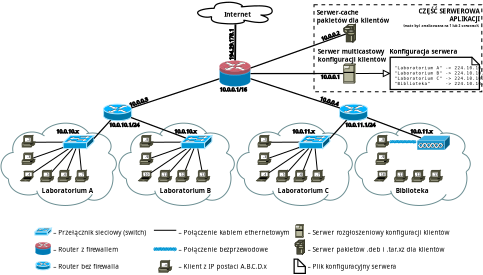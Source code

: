 <?xml version="1.0" encoding="UTF-8"?>
<dia:diagram xmlns:dia="http://www.lysator.liu.se/~alla/dia/">
  <dia:layer name="Tło" visible="true" connectable="true" active="true">
    <dia:group>
      <dia:attribute name="meta">
        <dia:composite type="dict"/>
      </dia:attribute>
      <dia:attribute name="matrix"/>
      <dia:group>
        <dia:attribute name="meta">
          <dia:composite type="dict"/>
        </dia:attribute>
        <dia:attribute name="matrix"/>
        <dia:object type="Standard - Box" version="0" id="O0">
          <dia:attribute name="obj_pos">
            <dia:point val="-28,10.5"/>
          </dia:attribute>
          <dia:attribute name="obj_bb">
            <dia:rectangle val="-28.025,10.475;-14.475,17.525"/>
          </dia:attribute>
          <dia:attribute name="elem_corner">
            <dia:point val="-28,10.5"/>
          </dia:attribute>
          <dia:attribute name="elem_width">
            <dia:real val="13.5"/>
          </dia:attribute>
          <dia:attribute name="elem_height">
            <dia:real val="7"/>
          </dia:attribute>
          <dia:attribute name="border_width">
            <dia:real val="0.05"/>
          </dia:attribute>
          <dia:attribute name="show_background">
            <dia:boolean val="true"/>
          </dia:attribute>
          <dia:attribute name="line_style">
            <dia:enum val="1"/>
          </dia:attribute>
          <dia:attribute name="dashlength">
            <dia:real val="0.3"/>
          </dia:attribute>
        </dia:object>
        <dia:object type="Standard - Line" version="0" id="O1">
          <dia:attribute name="obj_pos">
            <dia:point val="-33.123,16.038"/>
          </dia:attribute>
          <dia:attribute name="obj_bb">
            <dia:rectangle val="-33.173,15.983;-25.56,16.088"/>
          </dia:attribute>
          <dia:attribute name="conn_endpoints">
            <dia:point val="-33.123,16.038"/>
            <dia:point val="-25.61,16.033"/>
          </dia:attribute>
          <dia:attribute name="numcp">
            <dia:int val="1"/>
          </dia:attribute>
        </dia:object>
        <dia:object type="Standard - Line" version="0" id="O2">
          <dia:attribute name="obj_pos">
            <dia:point val="-24.657,16.031"/>
          </dia:attribute>
          <dia:attribute name="obj_bb">
            <dia:rectangle val="-24.682,15.735;-21.848,16.316"/>
          </dia:attribute>
          <dia:attribute name="conn_endpoints">
            <dia:point val="-24.657,16.031"/>
            <dia:point val="-21.873,16.024"/>
          </dia:attribute>
          <dia:attribute name="numcp">
            <dia:int val="1"/>
          </dia:attribute>
          <dia:attribute name="line_width">
            <dia:real val="0.05"/>
          </dia:attribute>
          <dia:attribute name="end_arrow">
            <dia:enum val="2"/>
          </dia:attribute>
          <dia:attribute name="end_arrow_length">
            <dia:real val="0.5"/>
          </dia:attribute>
          <dia:attribute name="end_arrow_width">
            <dia:real val="0.5"/>
          </dia:attribute>
        </dia:object>
        <dia:object type="Cisco - Router" version="1" id="O3">
          <dia:attribute name="obj_pos">
            <dia:point val="-25.949,18.5"/>
          </dia:attribute>
          <dia:attribute name="obj_bb">
            <dia:rectangle val="-25.95,18.499;-23.678,19.841"/>
          </dia:attribute>
          <dia:attribute name="meta">
            <dia:composite type="dict"/>
          </dia:attribute>
          <dia:attribute name="elem_corner">
            <dia:point val="-25.949,18.5"/>
          </dia:attribute>
          <dia:attribute name="elem_width">
            <dia:real val="2.27"/>
          </dia:attribute>
          <dia:attribute name="elem_height">
            <dia:real val="1.34"/>
          </dia:attribute>
          <dia:attribute name="line_width">
            <dia:real val="0.1"/>
          </dia:attribute>
          <dia:attribute name="line_colour">
            <dia:color val="#000000ff"/>
          </dia:attribute>
          <dia:attribute name="fill_colour">
            <dia:color val="#ffffffff"/>
          </dia:attribute>
          <dia:attribute name="show_background">
            <dia:boolean val="true"/>
          </dia:attribute>
          <dia:attribute name="line_style">
            <dia:enum val="0"/>
            <dia:real val="1"/>
          </dia:attribute>
          <dia:attribute name="flip_horizontal">
            <dia:boolean val="false"/>
          </dia:attribute>
          <dia:attribute name="flip_vertical">
            <dia:boolean val="false"/>
          </dia:attribute>
          <dia:attribute name="subscale">
            <dia:real val="1"/>
          </dia:attribute>
        </dia:object>
        <dia:object type="Standard - Line" version="0" id="O4">
          <dia:attribute name="obj_pos">
            <dia:point val="-25.923,18.806"/>
          </dia:attribute>
          <dia:attribute name="obj_bb">
            <dia:rectangle val="-33.185,16.382;-25.86,18.869"/>
          </dia:attribute>
          <dia:attribute name="conn_endpoints">
            <dia:point val="-25.923,18.806"/>
            <dia:point val="-33.122,16.445"/>
          </dia:attribute>
          <dia:attribute name="numcp">
            <dia:int val="1"/>
          </dia:attribute>
        </dia:object>
        <dia:object type="Standard - Outline" version="0" id="O5">
          <dia:attribute name="obj_pos">
            <dia:point val="-27.409,17.889"/>
          </dia:attribute>
          <dia:attribute name="obj_bb">
            <dia:rectangle val="-27.509,17.889;-25.812,18.716"/>
          </dia:attribute>
          <dia:attribute name="meta">
            <dia:composite type="dict"/>
          </dia:attribute>
          <dia:attribute name="name">
            <dia:string>#10.0.0.4#</dia:string>
          </dia:attribute>
          <dia:attribute name="rotation">
            <dia:real val="342"/>
          </dia:attribute>
          <dia:attribute name="text_font">
            <dia:font family="sans" style="0" name="Helvetica"/>
          </dia:attribute>
          <dia:attribute name="text_height">
            <dia:real val="0.423"/>
          </dia:attribute>
          <dia:attribute name="line_width">
            <dia:real val="0"/>
          </dia:attribute>
          <dia:attribute name="line_colour">
            <dia:color val="#000000ff"/>
          </dia:attribute>
          <dia:attribute name="fill_colour">
            <dia:color val="#000000ff"/>
          </dia:attribute>
          <dia:attribute name="show_background">
            <dia:boolean val="true"/>
          </dia:attribute>
        </dia:object>
        <dia:object type="Standard - Outline" version="0" id="O6">
          <dia:attribute name="obj_pos">
            <dia:point val="-42.846,18.409"/>
          </dia:attribute>
          <dia:attribute name="obj_bb">
            <dia:rectangle val="-42.846,17.878;-41.156,18.716"/>
          </dia:attribute>
          <dia:attribute name="meta">
            <dia:composite type="dict"/>
          </dia:attribute>
          <dia:attribute name="name">
            <dia:string>#10.0.0.3#</dia:string>
          </dia:attribute>
          <dia:attribute name="rotation">
            <dia:real val="18.5"/>
          </dia:attribute>
          <dia:attribute name="text_font">
            <dia:font family="sans" style="0" name="Helvetica"/>
          </dia:attribute>
          <dia:attribute name="text_height">
            <dia:real val="0.423"/>
          </dia:attribute>
          <dia:attribute name="line_width">
            <dia:real val="0"/>
          </dia:attribute>
          <dia:attribute name="line_colour">
            <dia:color val="#000000ff"/>
          </dia:attribute>
          <dia:attribute name="fill_colour">
            <dia:color val="#000000ff"/>
          </dia:attribute>
          <dia:attribute name="show_background">
            <dia:boolean val="true"/>
          </dia:attribute>
        </dia:object>
        <dia:object type="Standard - Outline" version="0" id="O7">
          <dia:attribute name="obj_pos">
            <dia:point val="-25.447,20"/>
          </dia:attribute>
          <dia:attribute name="obj_bb">
            <dia:rectangle val="-25.447,20;-22.817,20.357"/>
          </dia:attribute>
          <dia:attribute name="meta">
            <dia:composite type="dict"/>
          </dia:attribute>
          <dia:attribute name="name">
            <dia:string>#10.0.11.1/24#</dia:string>
          </dia:attribute>
          <dia:attribute name="rotation">
            <dia:real val="0"/>
          </dia:attribute>
          <dia:attribute name="text_font">
            <dia:font family="sans" style="0" name="Helvetica"/>
          </dia:attribute>
          <dia:attribute name="text_height">
            <dia:real val="0.423"/>
          </dia:attribute>
          <dia:attribute name="line_width">
            <dia:real val="0"/>
          </dia:attribute>
          <dia:attribute name="line_colour">
            <dia:color val="#000000ff"/>
          </dia:attribute>
          <dia:attribute name="fill_colour">
            <dia:color val="#000000ff"/>
          </dia:attribute>
          <dia:attribute name="show_background">
            <dia:boolean val="true"/>
          </dia:attribute>
        </dia:object>
        <dia:object type="Network - Cloud" version="1" id="O8">
          <dia:attribute name="obj_pos">
            <dia:point val="-37.364,10.298"/>
          </dia:attribute>
          <dia:attribute name="obj_bb">
            <dia:rectangle val="-37.464,10.198;-31.264,12.137"/>
          </dia:attribute>
          <dia:attribute name="meta">
            <dia:composite type="dict"/>
          </dia:attribute>
          <dia:attribute name="elem_corner">
            <dia:point val="-37.364,10.298"/>
          </dia:attribute>
          <dia:attribute name="elem_width">
            <dia:real val="6"/>
          </dia:attribute>
          <dia:attribute name="elem_height">
            <dia:real val="1.74"/>
          </dia:attribute>
          <dia:attribute name="line_width">
            <dia:real val="0.1"/>
          </dia:attribute>
          <dia:attribute name="line_colour">
            <dia:color val="#000000ff"/>
          </dia:attribute>
          <dia:attribute name="fill_colour">
            <dia:color val="#ffffffff"/>
          </dia:attribute>
          <dia:attribute name="show_background">
            <dia:boolean val="true"/>
          </dia:attribute>
          <dia:attribute name="line_style">
            <dia:enum val="0"/>
            <dia:real val="1"/>
          </dia:attribute>
          <dia:attribute name="padding">
            <dia:real val="0.1"/>
          </dia:attribute>
          <dia:attribute name="text">
            <dia:composite type="text">
              <dia:attribute name="string">
                <dia:string>#Internet#</dia:string>
              </dia:attribute>
              <dia:attribute name="font">
                <dia:font family="Comfortaa" style="80" name="Courier"/>
              </dia:attribute>
              <dia:attribute name="height">
                <dia:real val="0.635"/>
              </dia:attribute>
              <dia:attribute name="pos">
                <dia:point val="-34.147,11.405"/>
              </dia:attribute>
              <dia:attribute name="color">
                <dia:color val="#000000ff"/>
              </dia:attribute>
              <dia:attribute name="alignment">
                <dia:enum val="1"/>
              </dia:attribute>
            </dia:composite>
          </dia:attribute>
          <dia:attribute name="text_fitting">
            <dia:enum val="1"/>
          </dia:attribute>
          <dia:attribute name="flip_horizontal">
            <dia:boolean val="false"/>
          </dia:attribute>
          <dia:attribute name="flip_vertical">
            <dia:boolean val="false"/>
          </dia:attribute>
          <dia:attribute name="subscale">
            <dia:real val="1"/>
          </dia:attribute>
        </dia:object>
        <dia:object type="Standard - Line" version="0" id="O9">
          <dia:attribute name="obj_pos">
            <dia:point val="-34.349,15.001"/>
          </dia:attribute>
          <dia:attribute name="obj_bb">
            <dia:rectangle val="-34.425,12.0;-34.245,15.077"/>
          </dia:attribute>
          <dia:attribute name="conn_endpoints">
            <dia:point val="-34.349,15.001"/>
            <dia:point val="-34.321,12.075"/>
          </dia:attribute>
          <dia:attribute name="numcp">
            <dia:int val="1"/>
          </dia:attribute>
          <dia:attribute name="line_width">
            <dia:real val="0.15"/>
          </dia:attribute>
        </dia:object>
        <dia:object type="Standard - Outline" version="0" id="O10">
          <dia:attribute name="obj_pos">
            <dia:point val="-34.79,14.896"/>
          </dia:attribute>
          <dia:attribute name="obj_bb">
            <dia:rectangle val="-34.79,12.152;-34.466,14.896"/>
          </dia:attribute>
          <dia:attribute name="meta">
            <dia:composite type="dict"/>
          </dia:attribute>
          <dia:attribute name="name">
            <dia:string>#194.29.178.1#</dia:string>
          </dia:attribute>
          <dia:attribute name="rotation">
            <dia:real val="90"/>
          </dia:attribute>
          <dia:attribute name="text_font">
            <dia:font family="sans" style="0" name="Helvetica"/>
          </dia:attribute>
          <dia:attribute name="text_height">
            <dia:real val="0.423"/>
          </dia:attribute>
          <dia:attribute name="line_width">
            <dia:real val="0"/>
          </dia:attribute>
          <dia:attribute name="line_colour">
            <dia:color val="#000000ff"/>
          </dia:attribute>
          <dia:attribute name="fill_colour">
            <dia:color val="#000000ff"/>
          </dia:attribute>
          <dia:attribute name="show_background">
            <dia:boolean val="true"/>
          </dia:attribute>
        </dia:object>
        <dia:object type="Standard - Line" version="0" id="O11">
          <dia:attribute name="obj_pos">
            <dia:point val="-33.13,15.6"/>
          </dia:attribute>
          <dia:attribute name="obj_bb">
            <dia:rectangle val="-33.194,12.776;-25.334,15.664"/>
          </dia:attribute>
          <dia:attribute name="conn_endpoints">
            <dia:point val="-33.13,15.6"/>
            <dia:point val="-25.398,12.84"/>
          </dia:attribute>
          <dia:attribute name="numcp">
            <dia:int val="1"/>
          </dia:attribute>
        </dia:object>
        <dia:object type="Cisco - Router" version="1" id="O12">
          <dia:attribute name="obj_pos">
            <dia:point val="-44.931,18.5"/>
          </dia:attribute>
          <dia:attribute name="obj_bb">
            <dia:rectangle val="-44.932,18.499;-42.66,19.841"/>
          </dia:attribute>
          <dia:attribute name="meta">
            <dia:composite type="dict"/>
          </dia:attribute>
          <dia:attribute name="elem_corner">
            <dia:point val="-44.931,18.5"/>
          </dia:attribute>
          <dia:attribute name="elem_width">
            <dia:real val="2.27"/>
          </dia:attribute>
          <dia:attribute name="elem_height">
            <dia:real val="1.34"/>
          </dia:attribute>
          <dia:attribute name="line_width">
            <dia:real val="0.1"/>
          </dia:attribute>
          <dia:attribute name="line_colour">
            <dia:color val="#000000ff"/>
          </dia:attribute>
          <dia:attribute name="fill_colour">
            <dia:color val="#ffffffff"/>
          </dia:attribute>
          <dia:attribute name="show_background">
            <dia:boolean val="true"/>
          </dia:attribute>
          <dia:attribute name="line_style">
            <dia:enum val="0"/>
            <dia:real val="1"/>
          </dia:attribute>
          <dia:attribute name="flip_horizontal">
            <dia:boolean val="false"/>
          </dia:attribute>
          <dia:attribute name="flip_vertical">
            <dia:boolean val="false"/>
          </dia:attribute>
          <dia:attribute name="subscale">
            <dia:real val="1"/>
          </dia:attribute>
        </dia:object>
        <dia:object type="Standard - Line" version="0" id="O13">
          <dia:attribute name="obj_pos">
            <dia:point val="-35.597,16.45"/>
          </dia:attribute>
          <dia:attribute name="obj_bb">
            <dia:rectangle val="-42.754,16.387;-35.534,18.866"/>
          </dia:attribute>
          <dia:attribute name="conn_endpoints">
            <dia:point val="-35.597,16.45"/>
            <dia:point val="-42.691,18.803"/>
          </dia:attribute>
          <dia:attribute name="numcp">
            <dia:int val="1"/>
          </dia:attribute>
        </dia:object>
        <dia:object type="Standard - Outline" version="0" id="O14">
          <dia:attribute name="obj_pos">
            <dia:point val="-44.43,20"/>
          </dia:attribute>
          <dia:attribute name="obj_bb">
            <dia:rectangle val="-44.43,20;-41.8,20.357"/>
          </dia:attribute>
          <dia:attribute name="meta">
            <dia:composite type="dict"/>
          </dia:attribute>
          <dia:attribute name="name">
            <dia:string>#10.0.10.1/24#</dia:string>
          </dia:attribute>
          <dia:attribute name="rotation">
            <dia:real val="0"/>
          </dia:attribute>
          <dia:attribute name="text_font">
            <dia:font family="sans" style="0" name="Helvetica"/>
          </dia:attribute>
          <dia:attribute name="text_height">
            <dia:real val="0.423"/>
          </dia:attribute>
          <dia:attribute name="line_width">
            <dia:real val="0"/>
          </dia:attribute>
          <dia:attribute name="line_colour">
            <dia:color val="#000000ff"/>
          </dia:attribute>
          <dia:attribute name="fill_colour">
            <dia:color val="#000000ff"/>
          </dia:attribute>
          <dia:attribute name="show_background">
            <dia:boolean val="true"/>
          </dia:attribute>
        </dia:object>
        <dia:object type="Cisco - File Server" version="1" id="O15">
          <dia:attribute name="obj_pos">
            <dia:point val="-25.61,15.265"/>
          </dia:attribute>
          <dia:attribute name="obj_bb">
            <dia:rectangle val="-25.612,15.263;-24.655,16.801"/>
          </dia:attribute>
          <dia:attribute name="meta">
            <dia:composite type="dict"/>
          </dia:attribute>
          <dia:attribute name="elem_corner">
            <dia:point val="-25.61,15.265"/>
          </dia:attribute>
          <dia:attribute name="elem_width">
            <dia:real val="0.952"/>
          </dia:attribute>
          <dia:attribute name="elem_height">
            <dia:real val="1.533"/>
          </dia:attribute>
          <dia:attribute name="line_width">
            <dia:real val="0.1"/>
          </dia:attribute>
          <dia:attribute name="line_colour">
            <dia:color val="#000000ff"/>
          </dia:attribute>
          <dia:attribute name="fill_colour">
            <dia:color val="#ffffffff"/>
          </dia:attribute>
          <dia:attribute name="show_background">
            <dia:boolean val="true"/>
          </dia:attribute>
          <dia:attribute name="line_style">
            <dia:enum val="0"/>
            <dia:real val="1"/>
          </dia:attribute>
          <dia:attribute name="flip_horizontal">
            <dia:boolean val="false"/>
          </dia:attribute>
          <dia:attribute name="flip_vertical">
            <dia:boolean val="false"/>
          </dia:attribute>
          <dia:attribute name="subscale">
            <dia:real val="1"/>
          </dia:attribute>
        </dia:object>
        <dia:object type="Standard - Text" version="1" id="O16">
          <dia:attribute name="obj_pos">
            <dia:point val="-27.695,14.445"/>
          </dia:attribute>
          <dia:attribute name="obj_bb">
            <dia:rectangle val="-27.695,13.931;-22.572,15.2"/>
          </dia:attribute>
          <dia:attribute name="text">
            <dia:composite type="text">
              <dia:attribute name="string">
                <dia:string>#Serwer multicastowy
konfiguracji klientów#</dia:string>
              </dia:attribute>
              <dia:attribute name="font">
                <dia:font family="Comfortaa" style="80" name="Courier"/>
              </dia:attribute>
              <dia:attribute name="height">
                <dia:real val="0.635"/>
              </dia:attribute>
              <dia:attribute name="pos">
                <dia:point val="-27.695,14.445"/>
              </dia:attribute>
              <dia:attribute name="color">
                <dia:color val="#000000ff"/>
              </dia:attribute>
              <dia:attribute name="alignment">
                <dia:enum val="0"/>
              </dia:attribute>
            </dia:composite>
          </dia:attribute>
          <dia:attribute name="valign">
            <dia:enum val="3"/>
          </dia:attribute>
        </dia:object>
        <dia:object type="Standard - Text" version="1" id="O17">
          <dia:attribute name="obj_pos">
            <dia:point val="-27.779,11.309"/>
          </dia:attribute>
          <dia:attribute name="obj_bb">
            <dia:rectangle val="-27.779,10.794;-22.488,12.064"/>
          </dia:attribute>
          <dia:attribute name="text">
            <dia:composite type="text">
              <dia:attribute name="string">
                <dia:string>#Serwer-cache
pakietów dla klientów#</dia:string>
              </dia:attribute>
              <dia:attribute name="font">
                <dia:font family="Comfortaa" style="80" name="Courier"/>
              </dia:attribute>
              <dia:attribute name="height">
                <dia:real val="0.635"/>
              </dia:attribute>
              <dia:attribute name="pos">
                <dia:point val="-27.779,11.309"/>
              </dia:attribute>
              <dia:attribute name="color">
                <dia:color val="#000000ff"/>
              </dia:attribute>
              <dia:attribute name="alignment">
                <dia:enum val="0"/>
              </dia:attribute>
            </dia:composite>
          </dia:attribute>
          <dia:attribute name="valign">
            <dia:enum val="3"/>
          </dia:attribute>
        </dia:object>
        <dia:object type="Cisco - Storage array" version="1" id="O18">
          <dia:attribute name="obj_pos">
            <dia:point val="-25.589,12.091"/>
          </dia:attribute>
          <dia:attribute name="obj_bb">
            <dia:rectangle val="-25.689,11.85;-24.578,13.711"/>
          </dia:attribute>
          <dia:attribute name="meta">
            <dia:composite type="dict"/>
          </dia:attribute>
          <dia:attribute name="elem_corner">
            <dia:point val="-25.589,12.091"/>
          </dia:attribute>
          <dia:attribute name="elem_width">
            <dia:real val="0.911"/>
          </dia:attribute>
          <dia:attribute name="elem_height">
            <dia:real val="1.378"/>
          </dia:attribute>
          <dia:attribute name="line_width">
            <dia:real val="0.1"/>
          </dia:attribute>
          <dia:attribute name="line_colour">
            <dia:color val="#000000ff"/>
          </dia:attribute>
          <dia:attribute name="fill_colour">
            <dia:color val="#ffffffff"/>
          </dia:attribute>
          <dia:attribute name="show_background">
            <dia:boolean val="true"/>
          </dia:attribute>
          <dia:attribute name="line_style">
            <dia:enum val="0"/>
            <dia:real val="1"/>
          </dia:attribute>
          <dia:attribute name="flip_horizontal">
            <dia:boolean val="false"/>
          </dia:attribute>
          <dia:attribute name="flip_vertical">
            <dia:boolean val="false"/>
          </dia:attribute>
          <dia:attribute name="subscale">
            <dia:real val="1"/>
          </dia:attribute>
        </dia:object>
        <dia:object type="Standard - Text" version="1" id="O19">
          <dia:attribute name="obj_pos">
            <dia:point val="-14.691,11.2"/>
          </dia:attribute>
          <dia:attribute name="obj_bb">
            <dia:rectangle val="-19.694,10.685;-14.691,11.955"/>
          </dia:attribute>
          <dia:attribute name="text">
            <dia:composite type="text">
              <dia:attribute name="string">
                <dia:string>#CZĘŚĆ SERWEROWA
APLIKACJI#</dia:string>
              </dia:attribute>
              <dia:attribute name="font">
                <dia:font family="Comfortaa" style="80" name="Courier"/>
              </dia:attribute>
              <dia:attribute name="height">
                <dia:real val="0.635"/>
              </dia:attribute>
              <dia:attribute name="pos">
                <dia:point val="-14.691,11.2"/>
              </dia:attribute>
              <dia:attribute name="color">
                <dia:color val="#000000ff"/>
              </dia:attribute>
              <dia:attribute name="alignment">
                <dia:enum val="2"/>
              </dia:attribute>
            </dia:composite>
          </dia:attribute>
          <dia:attribute name="valign">
            <dia:enum val="3"/>
          </dia:attribute>
        </dia:object>
        <dia:group>
          <dia:attribute name="meta">
            <dia:composite type="dict"/>
          </dia:attribute>
          <dia:attribute name="matrix"/>
          <dia:object type="Cisco - Router with Firewall" version="1" id="O20">
            <dia:attribute name="obj_pos">
              <dia:point val="-35.597,15"/>
            </dia:attribute>
            <dia:attribute name="obj_bb">
              <dia:rectangle val="-35.599,14.999;-33.12,17.079"/>
            </dia:attribute>
            <dia:attribute name="meta">
              <dia:composite type="dict"/>
            </dia:attribute>
            <dia:attribute name="elem_corner">
              <dia:point val="-35.597,15"/>
            </dia:attribute>
            <dia:attribute name="elem_width">
              <dia:real val="2.475"/>
            </dia:attribute>
            <dia:attribute name="elem_height">
              <dia:real val="2.078"/>
            </dia:attribute>
            <dia:attribute name="line_width">
              <dia:real val="0.1"/>
            </dia:attribute>
            <dia:attribute name="line_colour">
              <dia:color val="#000000ff"/>
            </dia:attribute>
            <dia:attribute name="fill_colour">
              <dia:color val="#ffffffff"/>
            </dia:attribute>
            <dia:attribute name="show_background">
              <dia:boolean val="true"/>
            </dia:attribute>
            <dia:attribute name="line_style">
              <dia:enum val="0"/>
              <dia:real val="1"/>
            </dia:attribute>
            <dia:attribute name="flip_horizontal">
              <dia:boolean val="false"/>
            </dia:attribute>
            <dia:attribute name="flip_vertical">
              <dia:boolean val="false"/>
            </dia:attribute>
            <dia:attribute name="subscale">
              <dia:real val="1"/>
            </dia:attribute>
          </dia:object>
          <dia:object type="Standard - Outline" version="0" id="O21">
            <dia:attribute name="obj_pos">
              <dia:point val="-35.54,17.154"/>
            </dia:attribute>
            <dia:attribute name="obj_bb">
              <dia:rectangle val="-35.54,17.154;-33.179,17.511"/>
            </dia:attribute>
            <dia:attribute name="meta">
              <dia:composite type="dict"/>
            </dia:attribute>
            <dia:attribute name="name">
              <dia:string>#10.0.0.1/16#</dia:string>
            </dia:attribute>
            <dia:attribute name="rotation">
              <dia:real val="0"/>
            </dia:attribute>
            <dia:attribute name="text_font">
              <dia:font family="sans" style="0" name="Helvetica"/>
            </dia:attribute>
            <dia:attribute name="text_height">
              <dia:real val="0.423"/>
            </dia:attribute>
            <dia:attribute name="line_width">
              <dia:real val="0"/>
            </dia:attribute>
            <dia:attribute name="line_colour">
              <dia:color val="#000000ff"/>
            </dia:attribute>
            <dia:attribute name="fill_colour">
              <dia:color val="#000000ff"/>
            </dia:attribute>
            <dia:attribute name="show_background">
              <dia:boolean val="true"/>
            </dia:attribute>
          </dia:object>
        </dia:group>
        <dia:object type="UML - Note" version="0" id="O22">
          <dia:attribute name="obj_pos">
            <dia:point val="-21.873,14.727"/>
          </dia:attribute>
          <dia:attribute name="obj_bb">
            <dia:rectangle val="-21.923,14.677;-14.646,17.371"/>
          </dia:attribute>
          <dia:attribute name="meta">
            <dia:composite type="dict"/>
          </dia:attribute>
          <dia:attribute name="elem_corner">
            <dia:point val="-21.873,14.727"/>
          </dia:attribute>
          <dia:attribute name="elem_width">
            <dia:real val="7.177"/>
          </dia:attribute>
          <dia:attribute name="elem_height">
            <dia:real val="2.593"/>
          </dia:attribute>
          <dia:attribute name="text">
            <dia:composite type="text">
              <dia:attribute name="string">
                <dia:string>#"Laboratorium A" -&gt; 224.10.10.1
"Laboratorium B" -&gt; 224.10.10.2
"Laboratorium C" -&gt; 224.10.10.3
"Biblioteka"     -&gt; 224.10.10.4#</dia:string>
              </dia:attribute>
              <dia:attribute name="font">
                <dia:font family="monospace" style="0" name="Courier"/>
              </dia:attribute>
              <dia:attribute name="height">
                <dia:real val="0.423"/>
              </dia:attribute>
              <dia:attribute name="pos">
                <dia:point val="-21.523,15.69"/>
              </dia:attribute>
              <dia:attribute name="color">
                <dia:color val="#000000ff"/>
              </dia:attribute>
              <dia:attribute name="alignment">
                <dia:enum val="0"/>
              </dia:attribute>
            </dia:composite>
          </dia:attribute>
          <dia:attribute name="line_width">
            <dia:real val="0.1"/>
          </dia:attribute>
          <dia:attribute name="line_colour">
            <dia:color val="#000000ff"/>
          </dia:attribute>
          <dia:attribute name="fill_colour">
            <dia:color val="#ffffffff"/>
          </dia:attribute>
        </dia:object>
        <dia:object type="Standard - Text" version="1" id="O23">
          <dia:attribute name="obj_pos">
            <dia:point val="-21.923,14.445"/>
          </dia:attribute>
          <dia:attribute name="obj_bb">
            <dia:rectangle val="-21.923,13.931;-16.598,14.566"/>
          </dia:attribute>
          <dia:attribute name="text">
            <dia:composite type="text">
              <dia:attribute name="string">
                <dia:string>#Konfiguracja serwera#</dia:string>
              </dia:attribute>
              <dia:attribute name="font">
                <dia:font family="Comfortaa" style="80" name="Courier"/>
              </dia:attribute>
              <dia:attribute name="height">
                <dia:real val="0.635"/>
              </dia:attribute>
              <dia:attribute name="pos">
                <dia:point val="-21.923,14.445"/>
              </dia:attribute>
              <dia:attribute name="color">
                <dia:color val="#000000ff"/>
              </dia:attribute>
              <dia:attribute name="alignment">
                <dia:enum val="0"/>
              </dia:attribute>
            </dia:composite>
          </dia:attribute>
          <dia:attribute name="valign">
            <dia:enum val="3"/>
          </dia:attribute>
        </dia:object>
        <dia:object type="Standard - Outline" version="0" id="O24">
          <dia:attribute name="obj_pos">
            <dia:point val="-27.418,16.136"/>
          </dia:attribute>
          <dia:attribute name="obj_bb">
            <dia:rectangle val="-27.418,16.136;-25.752,16.46"/>
          </dia:attribute>
          <dia:attribute name="meta">
            <dia:composite type="dict"/>
          </dia:attribute>
          <dia:attribute name="name">
            <dia:string>#10.0.0.1#</dia:string>
          </dia:attribute>
          <dia:attribute name="rotation">
            <dia:real val="0"/>
          </dia:attribute>
          <dia:attribute name="text_font">
            <dia:font family="sans" style="0" name="Helvetica"/>
          </dia:attribute>
          <dia:attribute name="text_height">
            <dia:real val="0.423"/>
          </dia:attribute>
          <dia:attribute name="line_width">
            <dia:real val="0"/>
          </dia:attribute>
          <dia:attribute name="line_colour">
            <dia:color val="#000000ff"/>
          </dia:attribute>
          <dia:attribute name="fill_colour">
            <dia:color val="#000000ff"/>
          </dia:attribute>
          <dia:attribute name="show_background">
            <dia:boolean val="true"/>
          </dia:attribute>
        </dia:object>
        <dia:object type="Standard - Outline" version="0" id="O25">
          <dia:attribute name="obj_pos">
            <dia:point val="-27.418,13.109"/>
          </dia:attribute>
          <dia:attribute name="obj_bb">
            <dia:rectangle val="-27.418,12.541;-25.748,13.414"/>
          </dia:attribute>
          <dia:attribute name="meta">
            <dia:composite type="dict"/>
          </dia:attribute>
          <dia:attribute name="name">
            <dia:string>#10.0.0.2#</dia:string>
          </dia:attribute>
          <dia:attribute name="rotation">
            <dia:real val="20"/>
          </dia:attribute>
          <dia:attribute name="text_font">
            <dia:font family="sans" style="0" name="Helvetica"/>
          </dia:attribute>
          <dia:attribute name="text_height">
            <dia:real val="0.423"/>
          </dia:attribute>
          <dia:attribute name="line_width">
            <dia:real val="0"/>
          </dia:attribute>
          <dia:attribute name="line_colour">
            <dia:color val="#000000ff"/>
          </dia:attribute>
          <dia:attribute name="fill_colour">
            <dia:color val="#000000ff"/>
          </dia:attribute>
          <dia:attribute name="show_background">
            <dia:boolean val="true"/>
          </dia:attribute>
        </dia:object>
        <dia:object type="Standard - Text" version="1" id="O26">
          <dia:attribute name="obj_pos">
            <dia:point val="-14.691,12.282"/>
          </dia:attribute>
          <dia:attribute name="obj_bb">
            <dia:rectangle val="-20.341,12.022;-14.691,12.342"/>
          </dia:attribute>
          <dia:attribute name="text">
            <dia:composite type="text">
              <dia:attribute name="string">
                <dia:string>#(może być zrealizowana na 1 lub 2 serwerach)#</dia:string>
              </dia:attribute>
              <dia:attribute name="font">
                <dia:font family="Comfortaa" style="80" name="Courier"/>
              </dia:attribute>
              <dia:attribute name="height">
                <dia:real val="0.317"/>
              </dia:attribute>
              <dia:attribute name="pos">
                <dia:point val="-14.691,12.282"/>
              </dia:attribute>
              <dia:attribute name="color">
                <dia:color val="#000000ff"/>
              </dia:attribute>
              <dia:attribute name="alignment">
                <dia:enum val="2"/>
              </dia:attribute>
            </dia:composite>
          </dia:attribute>
          <dia:attribute name="valign">
            <dia:enum val="3"/>
          </dia:attribute>
        </dia:object>
        <dia:object type="Cisco - Cloud White" version="1" id="O27">
          <dia:attribute name="obj_pos">
            <dia:point val="-53.182,20.027"/>
          </dia:attribute>
          <dia:attribute name="obj_bb">
            <dia:rectangle val="-53.183,20.026;-43.9,26.65"/>
          </dia:attribute>
          <dia:attribute name="meta">
            <dia:composite type="dict"/>
          </dia:attribute>
          <dia:attribute name="elem_corner">
            <dia:point val="-53.182,20.027"/>
          </dia:attribute>
          <dia:attribute name="elem_width">
            <dia:real val="9.281"/>
          </dia:attribute>
          <dia:attribute name="elem_height">
            <dia:real val="6.622"/>
          </dia:attribute>
          <dia:attribute name="line_width">
            <dia:real val="0.1"/>
          </dia:attribute>
          <dia:attribute name="line_colour">
            <dia:color val="#000000ff"/>
          </dia:attribute>
          <dia:attribute name="fill_colour">
            <dia:color val="#ffffffff"/>
          </dia:attribute>
          <dia:attribute name="show_background">
            <dia:boolean val="true"/>
          </dia:attribute>
          <dia:attribute name="line_style">
            <dia:enum val="0"/>
            <dia:real val="1"/>
          </dia:attribute>
          <dia:attribute name="flip_horizontal">
            <dia:boolean val="false"/>
          </dia:attribute>
          <dia:attribute name="flip_vertical">
            <dia:boolean val="false"/>
          </dia:attribute>
          <dia:attribute name="subscale">
            <dia:real val="1"/>
          </dia:attribute>
        </dia:object>
        <dia:object type="Standard - Line" version="0" id="O28">
          <dia:attribute name="obj_pos">
            <dia:point val="-47.715,22.067"/>
          </dia:attribute>
          <dia:attribute name="obj_bb">
            <dia:rectangle val="-50.655,22.032;-47.681,24.062"/>
          </dia:attribute>
          <dia:attribute name="conn_endpoints">
            <dia:point val="-47.715,22.067"/>
            <dia:point val="-50.62,24.027"/>
          </dia:attribute>
          <dia:attribute name="numcp">
            <dia:int val="1"/>
          </dia:attribute>
          <dia:attribute name="line_width">
            <dia:real val="0.05"/>
          </dia:attribute>
        </dia:object>
        <dia:object type="Standard - Line" version="0" id="O29">
          <dia:attribute name="obj_pos">
            <dia:point val="-48.144,21.552"/>
          </dia:attribute>
          <dia:attribute name="obj_bb">
            <dia:rectangle val="-50.5,21.527;-48.119,21.587"/>
          </dia:attribute>
          <dia:attribute name="conn_endpoints">
            <dia:point val="-48.144,21.552"/>
            <dia:point val="-50.475,21.562"/>
          </dia:attribute>
          <dia:attribute name="numcp">
            <dia:int val="1"/>
          </dia:attribute>
          <dia:attribute name="line_width">
            <dia:real val="0.05"/>
          </dia:attribute>
        </dia:object>
        <dia:object type="Cisco - Workgroup switch" version="1" id="O30">
          <dia:attribute name="obj_pos">
            <dia:point val="-48.182,21.027"/>
          </dia:attribute>
          <dia:attribute name="obj_bb">
            <dia:rectangle val="-48.185,21.025;-45.706,22.069"/>
          </dia:attribute>
          <dia:attribute name="meta">
            <dia:composite type="dict"/>
          </dia:attribute>
          <dia:attribute name="elem_corner">
            <dia:point val="-48.182,21.027"/>
          </dia:attribute>
          <dia:attribute name="elem_width">
            <dia:real val="2.473"/>
          </dia:attribute>
          <dia:attribute name="elem_height">
            <dia:real val="1.04"/>
          </dia:attribute>
          <dia:attribute name="line_width">
            <dia:real val="0.1"/>
          </dia:attribute>
          <dia:attribute name="line_colour">
            <dia:color val="#000000ff"/>
          </dia:attribute>
          <dia:attribute name="fill_colour">
            <dia:color val="#ffffffff"/>
          </dia:attribute>
          <dia:attribute name="show_background">
            <dia:boolean val="true"/>
          </dia:attribute>
          <dia:attribute name="line_style">
            <dia:enum val="0"/>
            <dia:real val="1"/>
          </dia:attribute>
          <dia:attribute name="flip_horizontal">
            <dia:boolean val="false"/>
          </dia:attribute>
          <dia:attribute name="flip_vertical">
            <dia:boolean val="false"/>
          </dia:attribute>
          <dia:attribute name="subscale">
            <dia:real val="1"/>
          </dia:attribute>
        </dia:object>
        <dia:object type="Standard - Line" version="0" id="O31">
          <dia:attribute name="obj_pos">
            <dia:point val="-48.181,21.982"/>
          </dia:attribute>
          <dia:attribute name="obj_bb">
            <dia:rectangle val="-50.665,21.951;-48.149,22.878"/>
          </dia:attribute>
          <dia:attribute name="conn_endpoints">
            <dia:point val="-48.181,21.982"/>
            <dia:point val="-50.633,22.846"/>
          </dia:attribute>
          <dia:attribute name="numcp">
            <dia:int val="1"/>
          </dia:attribute>
          <dia:attribute name="line_width">
            <dia:real val="0.05"/>
          </dia:attribute>
        </dia:object>
        <dia:object type="Standard - Line" version="0" id="O32">
          <dia:attribute name="obj_pos">
            <dia:point val="-47.412,22.068"/>
          </dia:attribute>
          <dia:attribute name="obj_bb">
            <dia:rectangle val="-49.177,22.032;-47.376,24.036"/>
          </dia:attribute>
          <dia:attribute name="conn_endpoints">
            <dia:point val="-47.412,22.068"/>
            <dia:point val="-49.142,24.001"/>
          </dia:attribute>
          <dia:attribute name="numcp">
            <dia:int val="1"/>
          </dia:attribute>
          <dia:attribute name="line_width">
            <dia:real val="0.05"/>
          </dia:attribute>
        </dia:object>
        <dia:object type="Standard - Line" version="0" id="O33">
          <dia:attribute name="obj_pos">
            <dia:point val="-47.153,22.068"/>
          </dia:attribute>
          <dia:attribute name="obj_bb">
            <dia:rectangle val="-47.886,22.035;-47.12,23.859"/>
          </dia:attribute>
          <dia:attribute name="conn_endpoints">
            <dia:point val="-47.153,22.068"/>
            <dia:point val="-47.853,23.827"/>
          </dia:attribute>
          <dia:attribute name="numcp">
            <dia:int val="1"/>
          </dia:attribute>
          <dia:attribute name="line_width">
            <dia:real val="0.05"/>
          </dia:attribute>
        </dia:object>
        <dia:object type="Standard - Line" version="0" id="O34">
          <dia:attribute name="obj_pos">
            <dia:point val="-46.894,22.068"/>
          </dia:attribute>
          <dia:attribute name="obj_bb">
            <dia:rectangle val="-46.922,22.04;-46.693,23.854"/>
          </dia:attribute>
          <dia:attribute name="conn_endpoints">
            <dia:point val="-46.894,22.068"/>
            <dia:point val="-46.72,23.827"/>
          </dia:attribute>
          <dia:attribute name="numcp">
            <dia:int val="1"/>
          </dia:attribute>
          <dia:attribute name="line_width">
            <dia:real val="0.05"/>
          </dia:attribute>
        </dia:object>
        <dia:object type="Standard - Text" version="1" id="O35">
          <dia:attribute name="obj_pos">
            <dia:point val="-49.901,25.649"/>
          </dia:attribute>
          <dia:attribute name="obj_bb">
            <dia:rectangle val="-49.901,25.134;-46.034,25.769"/>
          </dia:attribute>
          <dia:attribute name="text">
            <dia:composite type="text">
              <dia:attribute name="string">
                <dia:string>#Laboratorium A#</dia:string>
              </dia:attribute>
              <dia:attribute name="font">
                <dia:font family="Comfortaa" style="80" name="Courier"/>
              </dia:attribute>
              <dia:attribute name="height">
                <dia:real val="0.635"/>
              </dia:attribute>
              <dia:attribute name="pos">
                <dia:point val="-49.901,25.649"/>
              </dia:attribute>
              <dia:attribute name="color">
                <dia:color val="#000000ff"/>
              </dia:attribute>
              <dia:attribute name="alignment">
                <dia:enum val="0"/>
              </dia:attribute>
            </dia:composite>
          </dia:attribute>
          <dia:attribute name="valign">
            <dia:enum val="3"/>
          </dia:attribute>
        </dia:object>
        <dia:object type="Standard - Outline" version="0" id="O36">
          <dia:attribute name="obj_pos">
            <dia:point val="-48.682,20.527"/>
          </dia:attribute>
          <dia:attribute name="obj_bb">
            <dia:rectangle val="-48.682,20.527;-46.74,20.851"/>
          </dia:attribute>
          <dia:attribute name="meta">
            <dia:composite type="dict"/>
          </dia:attribute>
          <dia:attribute name="name">
            <dia:string>#10.0.10.x#</dia:string>
          </dia:attribute>
          <dia:attribute name="rotation">
            <dia:real val="0"/>
          </dia:attribute>
          <dia:attribute name="text_font">
            <dia:font family="sans" style="0" name="Helvetica"/>
          </dia:attribute>
          <dia:attribute name="text_height">
            <dia:real val="0.423"/>
          </dia:attribute>
          <dia:attribute name="line_width">
            <dia:real val="0"/>
          </dia:attribute>
          <dia:attribute name="line_colour">
            <dia:color val="#000000ff"/>
          </dia:attribute>
          <dia:attribute name="fill_colour">
            <dia:color val="#000000ff"/>
          </dia:attribute>
          <dia:attribute name="show_background">
            <dia:boolean val="true"/>
          </dia:attribute>
        </dia:object>
        <dia:object type="Cisco - PC" version="1" id="O37">
          <dia:attribute name="obj_pos">
            <dia:point val="-48.582,23.827"/>
          </dia:attribute>
          <dia:attribute name="obj_bb">
            <dia:rectangle val="-48.585,23.825;-47.573,24.74"/>
          </dia:attribute>
          <dia:attribute name="meta">
            <dia:composite type="dict"/>
          </dia:attribute>
          <dia:attribute name="elem_corner">
            <dia:point val="-48.582,23.827"/>
          </dia:attribute>
          <dia:attribute name="elem_width">
            <dia:real val="1.006"/>
          </dia:attribute>
          <dia:attribute name="elem_height">
            <dia:real val="0.911"/>
          </dia:attribute>
          <dia:attribute name="line_width">
            <dia:real val="0.1"/>
          </dia:attribute>
          <dia:attribute name="line_colour">
            <dia:color val="#000000ff"/>
          </dia:attribute>
          <dia:attribute name="fill_colour">
            <dia:color val="#ffffffff"/>
          </dia:attribute>
          <dia:attribute name="show_background">
            <dia:boolean val="true"/>
          </dia:attribute>
          <dia:attribute name="line_style">
            <dia:enum val="0"/>
            <dia:real val="1"/>
          </dia:attribute>
          <dia:attribute name="flip_horizontal">
            <dia:boolean val="false"/>
          </dia:attribute>
          <dia:attribute name="flip_vertical">
            <dia:boolean val="false"/>
          </dia:attribute>
          <dia:attribute name="subscale">
            <dia:real val="1"/>
          </dia:attribute>
        </dia:object>
        <dia:object type="Cisco - PC" version="1" id="O38">
          <dia:attribute name="obj_pos">
            <dia:point val="-47.182,23.827"/>
          </dia:attribute>
          <dia:attribute name="obj_bb">
            <dia:rectangle val="-47.185,23.825;-46.173,24.74"/>
          </dia:attribute>
          <dia:attribute name="meta">
            <dia:composite type="dict"/>
          </dia:attribute>
          <dia:attribute name="elem_corner">
            <dia:point val="-47.182,23.827"/>
          </dia:attribute>
          <dia:attribute name="elem_width">
            <dia:real val="1.006"/>
          </dia:attribute>
          <dia:attribute name="elem_height">
            <dia:real val="0.911"/>
          </dia:attribute>
          <dia:attribute name="line_width">
            <dia:real val="0.1"/>
          </dia:attribute>
          <dia:attribute name="line_colour">
            <dia:color val="#000000ff"/>
          </dia:attribute>
          <dia:attribute name="fill_colour">
            <dia:color val="#ffffffff"/>
          </dia:attribute>
          <dia:attribute name="show_background">
            <dia:boolean val="true"/>
          </dia:attribute>
          <dia:attribute name="line_style">
            <dia:enum val="0"/>
            <dia:real val="1"/>
          </dia:attribute>
          <dia:attribute name="flip_horizontal">
            <dia:boolean val="false"/>
          </dia:attribute>
          <dia:attribute name="flip_vertical">
            <dia:boolean val="false"/>
          </dia:attribute>
          <dia:attribute name="subscale">
            <dia:real val="1"/>
          </dia:attribute>
        </dia:object>
        <dia:object type="Cisco - PC" version="1" id="O39">
          <dia:attribute name="obj_pos">
            <dia:point val="-49.982,23.827"/>
          </dia:attribute>
          <dia:attribute name="obj_bb">
            <dia:rectangle val="-49.985,23.825;-48.973,24.74"/>
          </dia:attribute>
          <dia:attribute name="meta">
            <dia:composite type="dict"/>
          </dia:attribute>
          <dia:attribute name="elem_corner">
            <dia:point val="-49.982,23.827"/>
          </dia:attribute>
          <dia:attribute name="elem_width">
            <dia:real val="1.006"/>
          </dia:attribute>
          <dia:attribute name="elem_height">
            <dia:real val="0.911"/>
          </dia:attribute>
          <dia:attribute name="line_width">
            <dia:real val="0.1"/>
          </dia:attribute>
          <dia:attribute name="line_colour">
            <dia:color val="#000000ff"/>
          </dia:attribute>
          <dia:attribute name="fill_colour">
            <dia:color val="#ffffffff"/>
          </dia:attribute>
          <dia:attribute name="show_background">
            <dia:boolean val="true"/>
          </dia:attribute>
          <dia:attribute name="line_style">
            <dia:enum val="0"/>
            <dia:real val="1"/>
          </dia:attribute>
          <dia:attribute name="flip_horizontal">
            <dia:boolean val="false"/>
          </dia:attribute>
          <dia:attribute name="flip_vertical">
            <dia:boolean val="false"/>
          </dia:attribute>
          <dia:attribute name="subscale">
            <dia:real val="1"/>
          </dia:attribute>
        </dia:object>
        <dia:object type="Standard - Text" version="1" id="O40">
          <dia:attribute name="obj_pos">
            <dia:point val="-49.653,24.254"/>
          </dia:attribute>
          <dia:attribute name="obj_bb">
            <dia:rectangle val="-49.653,23.992;-49.313,24.674"/>
          </dia:attribute>
          <dia:attribute name="text">
            <dia:composite type="text">
              <dia:attribute name="string">
                <dia:string>#.5
#</dia:string>
              </dia:attribute>
              <dia:attribute name="font">
                <dia:font family="monospace" style="0" name="Courier"/>
              </dia:attribute>
              <dia:attribute name="height">
                <dia:real val="0.353"/>
              </dia:attribute>
              <dia:attribute name="pos">
                <dia:point val="-49.653,24.254"/>
              </dia:attribute>
              <dia:attribute name="color">
                <dia:color val="#000000ff"/>
              </dia:attribute>
              <dia:attribute name="alignment">
                <dia:enum val="0"/>
              </dia:attribute>
            </dia:composite>
          </dia:attribute>
          <dia:attribute name="valign">
            <dia:enum val="3"/>
          </dia:attribute>
        </dia:object>
        <dia:object type="Standard - Text" version="1" id="O41">
          <dia:attribute name="obj_pos">
            <dia:point val="-48.253,24.254"/>
          </dia:attribute>
          <dia:attribute name="obj_bb">
            <dia:rectangle val="-48.253,23.992;-47.913,24.674"/>
          </dia:attribute>
          <dia:attribute name="text">
            <dia:composite type="text">
              <dia:attribute name="string">
                <dia:string>#.6
#</dia:string>
              </dia:attribute>
              <dia:attribute name="font">
                <dia:font family="monospace" style="0" name="Courier"/>
              </dia:attribute>
              <dia:attribute name="height">
                <dia:real val="0.353"/>
              </dia:attribute>
              <dia:attribute name="pos">
                <dia:point val="-48.253,24.254"/>
              </dia:attribute>
              <dia:attribute name="color">
                <dia:color val="#000000ff"/>
              </dia:attribute>
              <dia:attribute name="alignment">
                <dia:enum val="0"/>
              </dia:attribute>
            </dia:composite>
          </dia:attribute>
          <dia:attribute name="valign">
            <dia:enum val="3"/>
          </dia:attribute>
        </dia:object>
        <dia:object type="Standard - Text" version="1" id="O42">
          <dia:attribute name="obj_pos">
            <dia:point val="-46.853,24.254"/>
          </dia:attribute>
          <dia:attribute name="obj_bb">
            <dia:rectangle val="-46.853,23.992;-46.513,24.674"/>
          </dia:attribute>
          <dia:attribute name="text">
            <dia:composite type="text">
              <dia:attribute name="string">
                <dia:string>#.7
#</dia:string>
              </dia:attribute>
              <dia:attribute name="font">
                <dia:font family="monospace" style="0" name="Courier"/>
              </dia:attribute>
              <dia:attribute name="height">
                <dia:real val="0.353"/>
              </dia:attribute>
              <dia:attribute name="pos">
                <dia:point val="-46.853,24.254"/>
              </dia:attribute>
              <dia:attribute name="color">
                <dia:color val="#000000ff"/>
              </dia:attribute>
              <dia:attribute name="alignment">
                <dia:enum val="0"/>
              </dia:attribute>
            </dia:composite>
          </dia:attribute>
          <dia:attribute name="valign">
            <dia:enum val="3"/>
          </dia:attribute>
        </dia:object>
        <dia:object type="Cisco - PC" version="1" id="O43">
          <dia:attribute name="obj_pos">
            <dia:point val="-51.482,21.027"/>
          </dia:attribute>
          <dia:attribute name="obj_bb">
            <dia:rectangle val="-51.485,21.025;-50.473,21.941"/>
          </dia:attribute>
          <dia:attribute name="meta">
            <dia:composite type="dict"/>
          </dia:attribute>
          <dia:attribute name="elem_corner">
            <dia:point val="-51.482,21.027"/>
          </dia:attribute>
          <dia:attribute name="elem_width">
            <dia:real val="1.006"/>
          </dia:attribute>
          <dia:attribute name="elem_height">
            <dia:real val="0.911"/>
          </dia:attribute>
          <dia:attribute name="line_width">
            <dia:real val="0.1"/>
          </dia:attribute>
          <dia:attribute name="line_colour">
            <dia:color val="#000000ff"/>
          </dia:attribute>
          <dia:attribute name="fill_colour">
            <dia:color val="#ffffffff"/>
          </dia:attribute>
          <dia:attribute name="show_background">
            <dia:boolean val="true"/>
          </dia:attribute>
          <dia:attribute name="line_style">
            <dia:enum val="0"/>
            <dia:real val="1"/>
          </dia:attribute>
          <dia:attribute name="flip_horizontal">
            <dia:boolean val="false"/>
          </dia:attribute>
          <dia:attribute name="flip_vertical">
            <dia:boolean val="false"/>
          </dia:attribute>
          <dia:attribute name="subscale">
            <dia:real val="1"/>
          </dia:attribute>
        </dia:object>
        <dia:object type="Standard - Text" version="1" id="O44">
          <dia:attribute name="obj_pos">
            <dia:point val="-51.149,21.444"/>
          </dia:attribute>
          <dia:attribute name="obj_bb">
            <dia:rectangle val="-51.149,21.181;-50.809,21.864"/>
          </dia:attribute>
          <dia:attribute name="text">
            <dia:composite type="text">
              <dia:attribute name="string">
                <dia:string>#.2
#</dia:string>
              </dia:attribute>
              <dia:attribute name="font">
                <dia:font family="monospace" style="0" name="Courier"/>
              </dia:attribute>
              <dia:attribute name="height">
                <dia:real val="0.353"/>
              </dia:attribute>
              <dia:attribute name="pos">
                <dia:point val="-51.149,21.444"/>
              </dia:attribute>
              <dia:attribute name="color">
                <dia:color val="#000000ff"/>
              </dia:attribute>
              <dia:attribute name="alignment">
                <dia:enum val="0"/>
              </dia:attribute>
            </dia:composite>
          </dia:attribute>
          <dia:attribute name="valign">
            <dia:enum val="3"/>
          </dia:attribute>
        </dia:object>
        <dia:object type="Cisco - PC" version="1" id="O45">
          <dia:attribute name="obj_pos">
            <dia:point val="-51.482,22.427"/>
          </dia:attribute>
          <dia:attribute name="obj_bb">
            <dia:rectangle val="-51.485,22.425;-50.473,23.34"/>
          </dia:attribute>
          <dia:attribute name="meta">
            <dia:composite type="dict"/>
          </dia:attribute>
          <dia:attribute name="elem_corner">
            <dia:point val="-51.482,22.427"/>
          </dia:attribute>
          <dia:attribute name="elem_width">
            <dia:real val="1.006"/>
          </dia:attribute>
          <dia:attribute name="elem_height">
            <dia:real val="0.911"/>
          </dia:attribute>
          <dia:attribute name="line_width">
            <dia:real val="0.1"/>
          </dia:attribute>
          <dia:attribute name="line_colour">
            <dia:color val="#000000ff"/>
          </dia:attribute>
          <dia:attribute name="fill_colour">
            <dia:color val="#ffffffff"/>
          </dia:attribute>
          <dia:attribute name="show_background">
            <dia:boolean val="true"/>
          </dia:attribute>
          <dia:attribute name="line_style">
            <dia:enum val="0"/>
            <dia:real val="1"/>
          </dia:attribute>
          <dia:attribute name="flip_horizontal">
            <dia:boolean val="false"/>
          </dia:attribute>
          <dia:attribute name="flip_vertical">
            <dia:boolean val="false"/>
          </dia:attribute>
          <dia:attribute name="subscale">
            <dia:real val="1"/>
          </dia:attribute>
        </dia:object>
        <dia:object type="Standard - Text" version="1" id="O46">
          <dia:attribute name="obj_pos">
            <dia:point val="-51.149,22.833"/>
          </dia:attribute>
          <dia:attribute name="obj_bb">
            <dia:rectangle val="-51.149,22.57;-50.809,23.253"/>
          </dia:attribute>
          <dia:attribute name="text">
            <dia:composite type="text">
              <dia:attribute name="string">
                <dia:string>#.3
#</dia:string>
              </dia:attribute>
              <dia:attribute name="font">
                <dia:font family="monospace" style="0" name="Courier"/>
              </dia:attribute>
              <dia:attribute name="height">
                <dia:real val="0.353"/>
              </dia:attribute>
              <dia:attribute name="pos">
                <dia:point val="-51.149,22.833"/>
              </dia:attribute>
              <dia:attribute name="color">
                <dia:color val="#000000ff"/>
              </dia:attribute>
              <dia:attribute name="alignment">
                <dia:enum val="0"/>
              </dia:attribute>
            </dia:composite>
          </dia:attribute>
          <dia:attribute name="valign">
            <dia:enum val="3"/>
          </dia:attribute>
        </dia:object>
        <dia:object type="Cisco - Laptop" version="1" id="O47">
          <dia:attribute name="obj_pos">
            <dia:point val="-51.582,23.893"/>
          </dia:attribute>
          <dia:attribute name="obj_bb">
            <dia:rectangle val="-51.584,23.89;-50.618,24.675"/>
          </dia:attribute>
          <dia:attribute name="meta">
            <dia:composite type="dict"/>
          </dia:attribute>
          <dia:attribute name="elem_corner">
            <dia:point val="-51.582,23.893"/>
          </dia:attribute>
          <dia:attribute name="elem_width">
            <dia:real val="0.961"/>
          </dia:attribute>
          <dia:attribute name="elem_height">
            <dia:real val="0.781"/>
          </dia:attribute>
          <dia:attribute name="line_width">
            <dia:real val="0.1"/>
          </dia:attribute>
          <dia:attribute name="line_colour">
            <dia:color val="#000000ff"/>
          </dia:attribute>
          <dia:attribute name="fill_colour">
            <dia:color val="#ffffffff"/>
          </dia:attribute>
          <dia:attribute name="show_background">
            <dia:boolean val="true"/>
          </dia:attribute>
          <dia:attribute name="line_style">
            <dia:enum val="0"/>
            <dia:real val="1"/>
          </dia:attribute>
          <dia:attribute name="flip_horizontal">
            <dia:boolean val="false"/>
          </dia:attribute>
          <dia:attribute name="flip_vertical">
            <dia:boolean val="false"/>
          </dia:attribute>
          <dia:attribute name="subscale">
            <dia:real val="1"/>
          </dia:attribute>
        </dia:object>
        <dia:object type="Standard - Text" version="1" id="O48">
          <dia:attribute name="obj_pos">
            <dia:point val="-51.149,24.254"/>
          </dia:attribute>
          <dia:attribute name="obj_bb">
            <dia:rectangle val="-51.149,23.992;-50.809,24.674"/>
          </dia:attribute>
          <dia:attribute name="text">
            <dia:composite type="text">
              <dia:attribute name="string">
                <dia:string>#.4
#</dia:string>
              </dia:attribute>
              <dia:attribute name="font">
                <dia:font family="monospace" style="0" name="Courier"/>
              </dia:attribute>
              <dia:attribute name="height">
                <dia:real val="0.353"/>
              </dia:attribute>
              <dia:attribute name="pos">
                <dia:point val="-51.149,24.254"/>
              </dia:attribute>
              <dia:attribute name="color">
                <dia:color val="#000000ff"/>
              </dia:attribute>
              <dia:attribute name="alignment">
                <dia:enum val="0"/>
              </dia:attribute>
            </dia:composite>
          </dia:attribute>
          <dia:attribute name="valign">
            <dia:enum val="3"/>
          </dia:attribute>
        </dia:object>
        <dia:object type="Cisco - Cloud White" version="1" id="O49">
          <dia:attribute name="obj_pos">
            <dia:point val="-43.691,20.027"/>
          </dia:attribute>
          <dia:attribute name="obj_bb">
            <dia:rectangle val="-43.692,20.026;-34.409,26.65"/>
          </dia:attribute>
          <dia:attribute name="meta">
            <dia:composite type="dict"/>
          </dia:attribute>
          <dia:attribute name="elem_corner">
            <dia:point val="-43.691,20.027"/>
          </dia:attribute>
          <dia:attribute name="elem_width">
            <dia:real val="9.281"/>
          </dia:attribute>
          <dia:attribute name="elem_height">
            <dia:real val="6.622"/>
          </dia:attribute>
          <dia:attribute name="line_width">
            <dia:real val="0.1"/>
          </dia:attribute>
          <dia:attribute name="line_colour">
            <dia:color val="#000000ff"/>
          </dia:attribute>
          <dia:attribute name="fill_colour">
            <dia:color val="#ffffffff"/>
          </dia:attribute>
          <dia:attribute name="show_background">
            <dia:boolean val="true"/>
          </dia:attribute>
          <dia:attribute name="line_style">
            <dia:enum val="0"/>
            <dia:real val="1"/>
          </dia:attribute>
          <dia:attribute name="flip_horizontal">
            <dia:boolean val="false"/>
          </dia:attribute>
          <dia:attribute name="flip_vertical">
            <dia:boolean val="false"/>
          </dia:attribute>
          <dia:attribute name="subscale">
            <dia:real val="1"/>
          </dia:attribute>
        </dia:object>
        <dia:object type="Cisco - Laptop" version="1" id="O50">
          <dia:attribute name="obj_pos">
            <dia:point val="-42.091,23.893"/>
          </dia:attribute>
          <dia:attribute name="obj_bb">
            <dia:rectangle val="-42.093,23.89;-41.127,24.675"/>
          </dia:attribute>
          <dia:attribute name="meta">
            <dia:composite type="dict"/>
          </dia:attribute>
          <dia:attribute name="elem_corner">
            <dia:point val="-42.091,23.893"/>
          </dia:attribute>
          <dia:attribute name="elem_width">
            <dia:real val="0.961"/>
          </dia:attribute>
          <dia:attribute name="elem_height">
            <dia:real val="0.781"/>
          </dia:attribute>
          <dia:attribute name="line_width">
            <dia:real val="0.1"/>
          </dia:attribute>
          <dia:attribute name="line_colour">
            <dia:color val="#000000ff"/>
          </dia:attribute>
          <dia:attribute name="fill_colour">
            <dia:color val="#ffffffff"/>
          </dia:attribute>
          <dia:attribute name="show_background">
            <dia:boolean val="true"/>
          </dia:attribute>
          <dia:attribute name="line_style">
            <dia:enum val="0"/>
            <dia:real val="1"/>
          </dia:attribute>
          <dia:attribute name="flip_horizontal">
            <dia:boolean val="false"/>
          </dia:attribute>
          <dia:attribute name="flip_vertical">
            <dia:boolean val="false"/>
          </dia:attribute>
          <dia:attribute name="subscale">
            <dia:real val="1"/>
          </dia:attribute>
        </dia:object>
        <dia:object type="Standard - Line" version="0" id="O51">
          <dia:attribute name="obj_pos">
            <dia:point val="-38.219,22.063"/>
          </dia:attribute>
          <dia:attribute name="obj_bb">
            <dia:rectangle val="-41.164,22.029;-38.184,24.062"/>
          </dia:attribute>
          <dia:attribute name="conn_endpoints">
            <dia:point val="-38.219,22.063"/>
            <dia:point val="-41.129,24.027"/>
          </dia:attribute>
          <dia:attribute name="numcp">
            <dia:int val="1"/>
          </dia:attribute>
          <dia:attribute name="line_width">
            <dia:real val="0.05"/>
          </dia:attribute>
        </dia:object>
        <dia:object type="Standard - Line" version="0" id="O52">
          <dia:attribute name="obj_pos">
            <dia:point val="-38.653,21.552"/>
          </dia:attribute>
          <dia:attribute name="obj_bb">
            <dia:rectangle val="-41.01,21.527;-38.627,21.587"/>
          </dia:attribute>
          <dia:attribute name="conn_endpoints">
            <dia:point val="-38.653,21.552"/>
            <dia:point val="-40.984,21.562"/>
          </dia:attribute>
          <dia:attribute name="numcp">
            <dia:int val="1"/>
          </dia:attribute>
          <dia:attribute name="line_width">
            <dia:real val="0.05"/>
          </dia:attribute>
        </dia:object>
        <dia:object type="Cisco - Workgroup switch" version="1" id="O53">
          <dia:attribute name="obj_pos">
            <dia:point val="-38.691,21.027"/>
          </dia:attribute>
          <dia:attribute name="obj_bb">
            <dia:rectangle val="-38.693,21.025;-36.215,22.069"/>
          </dia:attribute>
          <dia:attribute name="meta">
            <dia:composite type="dict"/>
          </dia:attribute>
          <dia:attribute name="elem_corner">
            <dia:point val="-38.691,21.027"/>
          </dia:attribute>
          <dia:attribute name="elem_width">
            <dia:real val="2.473"/>
          </dia:attribute>
          <dia:attribute name="elem_height">
            <dia:real val="1.04"/>
          </dia:attribute>
          <dia:attribute name="line_width">
            <dia:real val="0.1"/>
          </dia:attribute>
          <dia:attribute name="line_colour">
            <dia:color val="#000000ff"/>
          </dia:attribute>
          <dia:attribute name="fill_colour">
            <dia:color val="#ffffffff"/>
          </dia:attribute>
          <dia:attribute name="show_background">
            <dia:boolean val="true"/>
          </dia:attribute>
          <dia:attribute name="line_style">
            <dia:enum val="0"/>
            <dia:real val="1"/>
          </dia:attribute>
          <dia:attribute name="flip_horizontal">
            <dia:boolean val="false"/>
          </dia:attribute>
          <dia:attribute name="flip_vertical">
            <dia:boolean val="false"/>
          </dia:attribute>
          <dia:attribute name="subscale">
            <dia:real val="1"/>
          </dia:attribute>
        </dia:object>
        <dia:object type="Standard - Line" version="0" id="O54">
          <dia:attribute name="obj_pos">
            <dia:point val="-38.689,21.982"/>
          </dia:attribute>
          <dia:attribute name="obj_bb">
            <dia:rectangle val="-41.173,21.951;-38.657,22.878"/>
          </dia:attribute>
          <dia:attribute name="conn_endpoints">
            <dia:point val="-38.689,21.982"/>
            <dia:point val="-41.142,22.846"/>
          </dia:attribute>
          <dia:attribute name="numcp">
            <dia:int val="1"/>
          </dia:attribute>
          <dia:attribute name="line_width">
            <dia:real val="0.05"/>
          </dia:attribute>
        </dia:object>
        <dia:object type="Standard - Line" version="0" id="O55">
          <dia:attribute name="obj_pos">
            <dia:point val="-37.92,22.068"/>
          </dia:attribute>
          <dia:attribute name="obj_bb">
            <dia:rectangle val="-39.686,22.032;-37.885,24.036"/>
          </dia:attribute>
          <dia:attribute name="conn_endpoints">
            <dia:point val="-37.92,22.068"/>
            <dia:point val="-39.651,24.001"/>
          </dia:attribute>
          <dia:attribute name="numcp">
            <dia:int val="1"/>
          </dia:attribute>
          <dia:attribute name="line_width">
            <dia:real val="0.05"/>
          </dia:attribute>
        </dia:object>
        <dia:object type="Standard - Line" version="0" id="O56">
          <dia:attribute name="obj_pos">
            <dia:point val="-37.661,22.068"/>
          </dia:attribute>
          <dia:attribute name="obj_bb">
            <dia:rectangle val="-38.395,22.035;-37.629,23.859"/>
          </dia:attribute>
          <dia:attribute name="conn_endpoints">
            <dia:point val="-37.661,22.068"/>
            <dia:point val="-38.362,23.827"/>
          </dia:attribute>
          <dia:attribute name="numcp">
            <dia:int val="1"/>
          </dia:attribute>
          <dia:attribute name="line_width">
            <dia:real val="0.05"/>
          </dia:attribute>
        </dia:object>
        <dia:object type="Standard - Line" version="0" id="O57">
          <dia:attribute name="obj_pos">
            <dia:point val="-37.355,22.068"/>
          </dia:attribute>
          <dia:attribute name="obj_bb">
            <dia:rectangle val="-37.384,22.038;-36.99,23.856"/>
          </dia:attribute>
          <dia:attribute name="conn_endpoints">
            <dia:point val="-37.355,22.068"/>
            <dia:point val="-37.019,23.827"/>
          </dia:attribute>
          <dia:attribute name="numcp">
            <dia:int val="1"/>
          </dia:attribute>
          <dia:attribute name="line_width">
            <dia:real val="0.05"/>
          </dia:attribute>
        </dia:object>
        <dia:object type="Standard - Text" version="1" id="O58">
          <dia:attribute name="obj_pos">
            <dia:point val="-40.41,25.649"/>
          </dia:attribute>
          <dia:attribute name="obj_bb">
            <dia:rectangle val="-40.41,25.134;-36.623,25.769"/>
          </dia:attribute>
          <dia:attribute name="text">
            <dia:composite type="text">
              <dia:attribute name="string">
                <dia:string>#Laboratorium B#</dia:string>
              </dia:attribute>
              <dia:attribute name="font">
                <dia:font family="Comfortaa" style="80" name="Courier"/>
              </dia:attribute>
              <dia:attribute name="height">
                <dia:real val="0.635"/>
              </dia:attribute>
              <dia:attribute name="pos">
                <dia:point val="-40.41,25.649"/>
              </dia:attribute>
              <dia:attribute name="color">
                <dia:color val="#000000ff"/>
              </dia:attribute>
              <dia:attribute name="alignment">
                <dia:enum val="0"/>
              </dia:attribute>
            </dia:composite>
          </dia:attribute>
          <dia:attribute name="valign">
            <dia:enum val="3"/>
          </dia:attribute>
        </dia:object>
        <dia:object type="Standard - Outline" version="0" id="O59">
          <dia:attribute name="obj_pos">
            <dia:point val="-39.191,20.527"/>
          </dia:attribute>
          <dia:attribute name="obj_bb">
            <dia:rectangle val="-39.191,20.527;-37.249,20.851"/>
          </dia:attribute>
          <dia:attribute name="meta">
            <dia:composite type="dict"/>
          </dia:attribute>
          <dia:attribute name="name">
            <dia:string>#10.0.10.x#</dia:string>
          </dia:attribute>
          <dia:attribute name="rotation">
            <dia:real val="0"/>
          </dia:attribute>
          <dia:attribute name="text_font">
            <dia:font family="sans" style="0" name="Helvetica"/>
          </dia:attribute>
          <dia:attribute name="text_height">
            <dia:real val="0.423"/>
          </dia:attribute>
          <dia:attribute name="line_width">
            <dia:real val="0"/>
          </dia:attribute>
          <dia:attribute name="line_colour">
            <dia:color val="#000000ff"/>
          </dia:attribute>
          <dia:attribute name="fill_colour">
            <dia:color val="#000000ff"/>
          </dia:attribute>
          <dia:attribute name="show_background">
            <dia:boolean val="true"/>
          </dia:attribute>
        </dia:object>
        <dia:object type="Cisco - PC" version="1" id="O60">
          <dia:attribute name="obj_pos">
            <dia:point val="-41.991,21.027"/>
          </dia:attribute>
          <dia:attribute name="obj_bb">
            <dia:rectangle val="-41.993,21.025;-40.982,21.941"/>
          </dia:attribute>
          <dia:attribute name="meta">
            <dia:composite type="dict"/>
          </dia:attribute>
          <dia:attribute name="elem_corner">
            <dia:point val="-41.991,21.027"/>
          </dia:attribute>
          <dia:attribute name="elem_width">
            <dia:real val="1.006"/>
          </dia:attribute>
          <dia:attribute name="elem_height">
            <dia:real val="0.911"/>
          </dia:attribute>
          <dia:attribute name="line_width">
            <dia:real val="0.1"/>
          </dia:attribute>
          <dia:attribute name="line_colour">
            <dia:color val="#000000ff"/>
          </dia:attribute>
          <dia:attribute name="fill_colour">
            <dia:color val="#ffffffff"/>
          </dia:attribute>
          <dia:attribute name="show_background">
            <dia:boolean val="true"/>
          </dia:attribute>
          <dia:attribute name="line_style">
            <dia:enum val="0"/>
            <dia:real val="1"/>
          </dia:attribute>
          <dia:attribute name="flip_horizontal">
            <dia:boolean val="false"/>
          </dia:attribute>
          <dia:attribute name="flip_vertical">
            <dia:boolean val="false"/>
          </dia:attribute>
          <dia:attribute name="subscale">
            <dia:real val="1"/>
          </dia:attribute>
        </dia:object>
        <dia:object type="Cisco - PC" version="1" id="O61">
          <dia:attribute name="obj_pos">
            <dia:point val="-41.991,22.427"/>
          </dia:attribute>
          <dia:attribute name="obj_bb">
            <dia:rectangle val="-41.993,22.425;-40.982,23.34"/>
          </dia:attribute>
          <dia:attribute name="meta">
            <dia:composite type="dict"/>
          </dia:attribute>
          <dia:attribute name="elem_corner">
            <dia:point val="-41.991,22.427"/>
          </dia:attribute>
          <dia:attribute name="elem_width">
            <dia:real val="1.006"/>
          </dia:attribute>
          <dia:attribute name="elem_height">
            <dia:real val="0.911"/>
          </dia:attribute>
          <dia:attribute name="line_width">
            <dia:real val="0.1"/>
          </dia:attribute>
          <dia:attribute name="line_colour">
            <dia:color val="#000000ff"/>
          </dia:attribute>
          <dia:attribute name="fill_colour">
            <dia:color val="#ffffffff"/>
          </dia:attribute>
          <dia:attribute name="show_background">
            <dia:boolean val="true"/>
          </dia:attribute>
          <dia:attribute name="line_style">
            <dia:enum val="0"/>
            <dia:real val="1"/>
          </dia:attribute>
          <dia:attribute name="flip_horizontal">
            <dia:boolean val="false"/>
          </dia:attribute>
          <dia:attribute name="flip_vertical">
            <dia:boolean val="false"/>
          </dia:attribute>
          <dia:attribute name="subscale">
            <dia:real val="1"/>
          </dia:attribute>
        </dia:object>
        <dia:object type="Cisco - PC" version="1" id="O62">
          <dia:attribute name="obj_pos">
            <dia:point val="-40.491,23.827"/>
          </dia:attribute>
          <dia:attribute name="obj_bb">
            <dia:rectangle val="-40.493,23.825;-39.482,24.74"/>
          </dia:attribute>
          <dia:attribute name="meta">
            <dia:composite type="dict"/>
          </dia:attribute>
          <dia:attribute name="elem_corner">
            <dia:point val="-40.491,23.827"/>
          </dia:attribute>
          <dia:attribute name="elem_width">
            <dia:real val="1.006"/>
          </dia:attribute>
          <dia:attribute name="elem_height">
            <dia:real val="0.911"/>
          </dia:attribute>
          <dia:attribute name="line_width">
            <dia:real val="0.1"/>
          </dia:attribute>
          <dia:attribute name="line_colour">
            <dia:color val="#000000ff"/>
          </dia:attribute>
          <dia:attribute name="fill_colour">
            <dia:color val="#ffffffff"/>
          </dia:attribute>
          <dia:attribute name="show_background">
            <dia:boolean val="true"/>
          </dia:attribute>
          <dia:attribute name="line_style">
            <dia:enum val="0"/>
            <dia:real val="1"/>
          </dia:attribute>
          <dia:attribute name="flip_horizontal">
            <dia:boolean val="false"/>
          </dia:attribute>
          <dia:attribute name="flip_vertical">
            <dia:boolean val="false"/>
          </dia:attribute>
          <dia:attribute name="subscale">
            <dia:real val="1"/>
          </dia:attribute>
        </dia:object>
        <dia:object type="Cisco - PC" version="1" id="O63">
          <dia:attribute name="obj_pos">
            <dia:point val="-39.091,23.827"/>
          </dia:attribute>
          <dia:attribute name="obj_bb">
            <dia:rectangle val="-39.093,23.825;-38.082,24.74"/>
          </dia:attribute>
          <dia:attribute name="meta">
            <dia:composite type="dict"/>
          </dia:attribute>
          <dia:attribute name="elem_corner">
            <dia:point val="-39.091,23.827"/>
          </dia:attribute>
          <dia:attribute name="elem_width">
            <dia:real val="1.006"/>
          </dia:attribute>
          <dia:attribute name="elem_height">
            <dia:real val="0.911"/>
          </dia:attribute>
          <dia:attribute name="line_width">
            <dia:real val="0.1"/>
          </dia:attribute>
          <dia:attribute name="line_colour">
            <dia:color val="#000000ff"/>
          </dia:attribute>
          <dia:attribute name="fill_colour">
            <dia:color val="#ffffffff"/>
          </dia:attribute>
          <dia:attribute name="show_background">
            <dia:boolean val="true"/>
          </dia:attribute>
          <dia:attribute name="line_style">
            <dia:enum val="0"/>
            <dia:real val="1"/>
          </dia:attribute>
          <dia:attribute name="flip_horizontal">
            <dia:boolean val="false"/>
          </dia:attribute>
          <dia:attribute name="flip_vertical">
            <dia:boolean val="false"/>
          </dia:attribute>
          <dia:attribute name="subscale">
            <dia:real val="1"/>
          </dia:attribute>
        </dia:object>
        <dia:object type="Cisco - PC" version="1" id="O64">
          <dia:attribute name="obj_pos">
            <dia:point val="-37.432,23.827"/>
          </dia:attribute>
          <dia:attribute name="obj_bb">
            <dia:rectangle val="-37.434,23.825;-36.423,24.74"/>
          </dia:attribute>
          <dia:attribute name="meta">
            <dia:composite type="dict"/>
          </dia:attribute>
          <dia:attribute name="elem_corner">
            <dia:point val="-37.432,23.827"/>
          </dia:attribute>
          <dia:attribute name="elem_width">
            <dia:real val="1.006"/>
          </dia:attribute>
          <dia:attribute name="elem_height">
            <dia:real val="0.911"/>
          </dia:attribute>
          <dia:attribute name="line_width">
            <dia:real val="0.1"/>
          </dia:attribute>
          <dia:attribute name="line_colour">
            <dia:color val="#000000ff"/>
          </dia:attribute>
          <dia:attribute name="fill_colour">
            <dia:color val="#ffffffff"/>
          </dia:attribute>
          <dia:attribute name="show_background">
            <dia:boolean val="true"/>
          </dia:attribute>
          <dia:attribute name="line_style">
            <dia:enum val="0"/>
            <dia:real val="1"/>
          </dia:attribute>
          <dia:attribute name="flip_horizontal">
            <dia:boolean val="false"/>
          </dia:attribute>
          <dia:attribute name="flip_vertical">
            <dia:boolean val="false"/>
          </dia:attribute>
          <dia:attribute name="subscale">
            <dia:real val="1"/>
          </dia:attribute>
        </dia:object>
        <dia:object type="Standard - Text" version="1" id="O65">
          <dia:attribute name="obj_pos">
            <dia:point val="-41.658,22.833"/>
          </dia:attribute>
          <dia:attribute name="obj_bb">
            <dia:rectangle val="-41.658,22.57;-41.318,23.253"/>
          </dia:attribute>
          <dia:attribute name="text">
            <dia:composite type="text">
              <dia:attribute name="string">
                <dia:string>#.9
#</dia:string>
              </dia:attribute>
              <dia:attribute name="font">
                <dia:font family="monospace" style="0" name="Courier"/>
              </dia:attribute>
              <dia:attribute name="height">
                <dia:real val="0.353"/>
              </dia:attribute>
              <dia:attribute name="pos">
                <dia:point val="-41.658,22.833"/>
              </dia:attribute>
              <dia:attribute name="color">
                <dia:color val="#000000ff"/>
              </dia:attribute>
              <dia:attribute name="alignment">
                <dia:enum val="0"/>
              </dia:attribute>
            </dia:composite>
          </dia:attribute>
          <dia:attribute name="valign">
            <dia:enum val="3"/>
          </dia:attribute>
        </dia:object>
        <dia:object type="Standard - Text" version="1" id="O66">
          <dia:attribute name="obj_pos">
            <dia:point val="-41.807,24.254"/>
          </dia:attribute>
          <dia:attribute name="obj_bb">
            <dia:rectangle val="-41.807,23.992;-41.297,24.674"/>
          </dia:attribute>
          <dia:attribute name="text">
            <dia:composite type="text">
              <dia:attribute name="string">
                <dia:string>#.10
#</dia:string>
              </dia:attribute>
              <dia:attribute name="font">
                <dia:font family="monospace" style="0" name="Courier"/>
              </dia:attribute>
              <dia:attribute name="height">
                <dia:real val="0.353"/>
              </dia:attribute>
              <dia:attribute name="pos">
                <dia:point val="-41.807,24.254"/>
              </dia:attribute>
              <dia:attribute name="color">
                <dia:color val="#000000ff"/>
              </dia:attribute>
              <dia:attribute name="alignment">
                <dia:enum val="0"/>
              </dia:attribute>
            </dia:composite>
          </dia:attribute>
          <dia:attribute name="valign">
            <dia:enum val="3"/>
          </dia:attribute>
        </dia:object>
        <dia:object type="Standard - Text" version="1" id="O67">
          <dia:attribute name="obj_pos">
            <dia:point val="-38.889,24.254"/>
          </dia:attribute>
          <dia:attribute name="obj_bb">
            <dia:rectangle val="-38.889,23.992;-38.379,24.674"/>
          </dia:attribute>
          <dia:attribute name="text">
            <dia:composite type="text">
              <dia:attribute name="string">
                <dia:string>#.12
#</dia:string>
              </dia:attribute>
              <dia:attribute name="font">
                <dia:font family="monospace" style="0" name="Courier"/>
              </dia:attribute>
              <dia:attribute name="height">
                <dia:real val="0.353"/>
              </dia:attribute>
              <dia:attribute name="pos">
                <dia:point val="-38.889,24.254"/>
              </dia:attribute>
              <dia:attribute name="color">
                <dia:color val="#000000ff"/>
              </dia:attribute>
              <dia:attribute name="alignment">
                <dia:enum val="0"/>
              </dia:attribute>
            </dia:composite>
          </dia:attribute>
          <dia:attribute name="valign">
            <dia:enum val="3"/>
          </dia:attribute>
        </dia:object>
        <dia:object type="Standard - Text" version="1" id="O68">
          <dia:attribute name="obj_pos">
            <dia:point val="-41.658,21.444"/>
          </dia:attribute>
          <dia:attribute name="obj_bb">
            <dia:rectangle val="-41.658,21.181;-41.318,21.864"/>
          </dia:attribute>
          <dia:attribute name="text">
            <dia:composite type="text">
              <dia:attribute name="string">
                <dia:string>#.8
#</dia:string>
              </dia:attribute>
              <dia:attribute name="font">
                <dia:font family="monospace" style="0" name="Courier"/>
              </dia:attribute>
              <dia:attribute name="height">
                <dia:real val="0.353"/>
              </dia:attribute>
              <dia:attribute name="pos">
                <dia:point val="-41.658,21.444"/>
              </dia:attribute>
              <dia:attribute name="color">
                <dia:color val="#000000ff"/>
              </dia:attribute>
              <dia:attribute name="alignment">
                <dia:enum val="0"/>
              </dia:attribute>
            </dia:composite>
          </dia:attribute>
          <dia:attribute name="valign">
            <dia:enum val="3"/>
          </dia:attribute>
        </dia:object>
        <dia:object type="Standard - Text" version="1" id="O69">
          <dia:attribute name="obj_pos">
            <dia:point val="-40.3,24.254"/>
          </dia:attribute>
          <dia:attribute name="obj_bb">
            <dia:rectangle val="-40.3,23.992;-39.789,24.674"/>
          </dia:attribute>
          <dia:attribute name="text">
            <dia:composite type="text">
              <dia:attribute name="string">
                <dia:string>#.11
#</dia:string>
              </dia:attribute>
              <dia:attribute name="font">
                <dia:font family="monospace" style="0" name="Courier"/>
              </dia:attribute>
              <dia:attribute name="height">
                <dia:real val="0.353"/>
              </dia:attribute>
              <dia:attribute name="pos">
                <dia:point val="-40.3,24.254"/>
              </dia:attribute>
              <dia:attribute name="color">
                <dia:color val="#000000ff"/>
              </dia:attribute>
              <dia:attribute name="alignment">
                <dia:enum val="0"/>
              </dia:attribute>
            </dia:composite>
          </dia:attribute>
          <dia:attribute name="valign">
            <dia:enum val="3"/>
          </dia:attribute>
        </dia:object>
        <dia:object type="Standard - Text" version="1" id="O70">
          <dia:attribute name="obj_pos">
            <dia:point val="-37.24,24.254"/>
          </dia:attribute>
          <dia:attribute name="obj_bb">
            <dia:rectangle val="-37.24,23.992;-36.73,24.674"/>
          </dia:attribute>
          <dia:attribute name="text">
            <dia:composite type="text">
              <dia:attribute name="string">
                <dia:string>#.13
#</dia:string>
              </dia:attribute>
              <dia:attribute name="font">
                <dia:font family="monospace" style="0" name="Courier"/>
              </dia:attribute>
              <dia:attribute name="height">
                <dia:real val="0.353"/>
              </dia:attribute>
              <dia:attribute name="pos">
                <dia:point val="-37.24,24.254"/>
              </dia:attribute>
              <dia:attribute name="color">
                <dia:color val="#000000ff"/>
              </dia:attribute>
              <dia:attribute name="alignment">
                <dia:enum val="0"/>
              </dia:attribute>
            </dia:composite>
          </dia:attribute>
          <dia:attribute name="valign">
            <dia:enum val="3"/>
          </dia:attribute>
        </dia:object>
        <dia:group>
          <dia:attribute name="meta">
            <dia:composite type="dict"/>
          </dia:attribute>
          <dia:attribute name="matrix"/>
          <dia:object type="Standard - Text" version="1" id="O71">
            <dia:attribute name="obj_pos">
              <dia:point val="-33.413,20.756"/>
            </dia:attribute>
            <dia:attribute name="obj_bb">
              <dia:rectangle val="-33.413,20.16;-33.413,20.905"/>
            </dia:attribute>
            <dia:attribute name="text">
              <dia:composite type="text">
                <dia:attribute name="string">
                  <dia:string>##</dia:string>
                </dia:attribute>
                <dia:attribute name="font">
                  <dia:font family="sans" style="0" name="Helvetica"/>
                </dia:attribute>
                <dia:attribute name="height">
                  <dia:real val="0.8"/>
                </dia:attribute>
                <dia:attribute name="pos">
                  <dia:point val="-33.413,20.756"/>
                </dia:attribute>
                <dia:attribute name="color">
                  <dia:color val="#000000ff"/>
                </dia:attribute>
                <dia:attribute name="alignment">
                  <dia:enum val="0"/>
                </dia:attribute>
              </dia:composite>
            </dia:attribute>
            <dia:attribute name="valign">
              <dia:enum val="3"/>
            </dia:attribute>
          </dia:object>
          <dia:object type="Cisco - Cloud White" version="1" id="O72">
            <dia:attribute name="obj_pos">
              <dia:point val="-34.2,20.027"/>
            </dia:attribute>
            <dia:attribute name="obj_bb">
              <dia:rectangle val="-34.201,20.026;-24.918,26.65"/>
            </dia:attribute>
            <dia:attribute name="meta">
              <dia:composite type="dict"/>
            </dia:attribute>
            <dia:attribute name="elem_corner">
              <dia:point val="-34.2,20.027"/>
            </dia:attribute>
            <dia:attribute name="elem_width">
              <dia:real val="9.281"/>
            </dia:attribute>
            <dia:attribute name="elem_height">
              <dia:real val="6.622"/>
            </dia:attribute>
            <dia:attribute name="line_width">
              <dia:real val="0.1"/>
            </dia:attribute>
            <dia:attribute name="line_colour">
              <dia:color val="#000000ff"/>
            </dia:attribute>
            <dia:attribute name="fill_colour">
              <dia:color val="#ffffffff"/>
            </dia:attribute>
            <dia:attribute name="show_background">
              <dia:boolean val="true"/>
            </dia:attribute>
            <dia:attribute name="line_style">
              <dia:enum val="0"/>
              <dia:real val="1"/>
            </dia:attribute>
            <dia:attribute name="flip_horizontal">
              <dia:boolean val="false"/>
            </dia:attribute>
            <dia:attribute name="flip_vertical">
              <dia:boolean val="false"/>
            </dia:attribute>
            <dia:attribute name="subscale">
              <dia:real val="1"/>
            </dia:attribute>
          </dia:object>
          <dia:object type="Cisco - Laptop" version="1" id="O73">
            <dia:attribute name="obj_pos">
              <dia:point val="-32.6,23.893"/>
            </dia:attribute>
            <dia:attribute name="obj_bb">
              <dia:rectangle val="-32.602,23.89;-31.636,24.675"/>
            </dia:attribute>
            <dia:attribute name="meta">
              <dia:composite type="dict"/>
            </dia:attribute>
            <dia:attribute name="elem_corner">
              <dia:point val="-32.6,23.893"/>
            </dia:attribute>
            <dia:attribute name="elem_width">
              <dia:real val="0.961"/>
            </dia:attribute>
            <dia:attribute name="elem_height">
              <dia:real val="0.781"/>
            </dia:attribute>
            <dia:attribute name="line_width">
              <dia:real val="0.1"/>
            </dia:attribute>
            <dia:attribute name="line_colour">
              <dia:color val="#000000ff"/>
            </dia:attribute>
            <dia:attribute name="fill_colour">
              <dia:color val="#ffffffff"/>
            </dia:attribute>
            <dia:attribute name="show_background">
              <dia:boolean val="true"/>
            </dia:attribute>
            <dia:attribute name="line_style">
              <dia:enum val="0"/>
              <dia:real val="1"/>
            </dia:attribute>
            <dia:attribute name="flip_horizontal">
              <dia:boolean val="false"/>
            </dia:attribute>
            <dia:attribute name="flip_vertical">
              <dia:boolean val="false"/>
            </dia:attribute>
            <dia:attribute name="subscale">
              <dia:real val="1"/>
            </dia:attribute>
          </dia:object>
          <dia:object type="Standard - Line" version="0" id="O74">
            <dia:attribute name="obj_pos">
              <dia:point val="-28.727,22.063"/>
            </dia:attribute>
            <dia:attribute name="obj_bb">
              <dia:rectangle val="-31.673,22.029;-28.693,24.062"/>
            </dia:attribute>
            <dia:attribute name="conn_endpoints">
              <dia:point val="-28.727,22.063"/>
              <dia:point val="-31.638,24.027"/>
            </dia:attribute>
            <dia:attribute name="numcp">
              <dia:int val="1"/>
            </dia:attribute>
            <dia:attribute name="line_width">
              <dia:real val="0.05"/>
            </dia:attribute>
          </dia:object>
          <dia:object type="Standard - Line" version="0" id="O75">
            <dia:attribute name="obj_pos">
              <dia:point val="-29.161,21.552"/>
            </dia:attribute>
            <dia:attribute name="obj_bb">
              <dia:rectangle val="-31.518,21.527;-29.136,21.587"/>
            </dia:attribute>
            <dia:attribute name="conn_endpoints">
              <dia:point val="-29.161,21.552"/>
              <dia:point val="-31.493,21.562"/>
            </dia:attribute>
            <dia:attribute name="numcp">
              <dia:int val="1"/>
            </dia:attribute>
            <dia:attribute name="line_width">
              <dia:real val="0.05"/>
            </dia:attribute>
          </dia:object>
          <dia:object type="Cisco - Workgroup switch" version="1" id="O76">
            <dia:attribute name="obj_pos">
              <dia:point val="-29.199,21.027"/>
            </dia:attribute>
            <dia:attribute name="obj_bb">
              <dia:rectangle val="-29.201,21.025;-26.723,22.069"/>
            </dia:attribute>
            <dia:attribute name="meta">
              <dia:composite type="dict"/>
            </dia:attribute>
            <dia:attribute name="elem_corner">
              <dia:point val="-29.199,21.027"/>
            </dia:attribute>
            <dia:attribute name="elem_width">
              <dia:real val="2.473"/>
            </dia:attribute>
            <dia:attribute name="elem_height">
              <dia:real val="1.04"/>
            </dia:attribute>
            <dia:attribute name="line_width">
              <dia:real val="0.1"/>
            </dia:attribute>
            <dia:attribute name="line_colour">
              <dia:color val="#000000ff"/>
            </dia:attribute>
            <dia:attribute name="fill_colour">
              <dia:color val="#ffffffff"/>
            </dia:attribute>
            <dia:attribute name="show_background">
              <dia:boolean val="true"/>
            </dia:attribute>
            <dia:attribute name="line_style">
              <dia:enum val="0"/>
              <dia:real val="1"/>
            </dia:attribute>
            <dia:attribute name="flip_horizontal">
              <dia:boolean val="false"/>
            </dia:attribute>
            <dia:attribute name="flip_vertical">
              <dia:boolean val="false"/>
            </dia:attribute>
            <dia:attribute name="subscale">
              <dia:real val="1"/>
            </dia:attribute>
          </dia:object>
          <dia:object type="Standard - Line" version="0" id="O77">
            <dia:attribute name="obj_pos">
              <dia:point val="-29.198,21.982"/>
            </dia:attribute>
            <dia:attribute name="obj_bb">
              <dia:rectangle val="-31.682,21.951;-29.166,22.878"/>
            </dia:attribute>
            <dia:attribute name="conn_endpoints">
              <dia:point val="-29.198,21.982"/>
              <dia:point val="-31.65,22.846"/>
            </dia:attribute>
            <dia:attribute name="numcp">
              <dia:int val="1"/>
            </dia:attribute>
            <dia:attribute name="line_width">
              <dia:real val="0.05"/>
            </dia:attribute>
          </dia:object>
          <dia:object type="Standard - Line" version="0" id="O78">
            <dia:attribute name="obj_pos">
              <dia:point val="-28.429,22.068"/>
            </dia:attribute>
            <dia:attribute name="obj_bb">
              <dia:rectangle val="-30.195,22.032;-28.393,24.036"/>
            </dia:attribute>
            <dia:attribute name="conn_endpoints">
              <dia:point val="-28.429,22.068"/>
              <dia:point val="-30.16,24.001"/>
            </dia:attribute>
            <dia:attribute name="numcp">
              <dia:int val="1"/>
            </dia:attribute>
            <dia:attribute name="line_width">
              <dia:real val="0.05"/>
            </dia:attribute>
          </dia:object>
          <dia:object type="Standard - Line" version="0" id="O79">
            <dia:attribute name="obj_pos">
              <dia:point val="-28.17,22.068"/>
            </dia:attribute>
            <dia:attribute name="obj_bb">
              <dia:rectangle val="-28.903,22.035;-28.137,23.859"/>
            </dia:attribute>
            <dia:attribute name="conn_endpoints">
              <dia:point val="-28.17,22.068"/>
              <dia:point val="-28.871,23.827"/>
            </dia:attribute>
            <dia:attribute name="numcp">
              <dia:int val="1"/>
            </dia:attribute>
            <dia:attribute name="line_width">
              <dia:real val="0.05"/>
            </dia:attribute>
          </dia:object>
          <dia:object type="Standard - Line" version="0" id="O80">
            <dia:attribute name="obj_pos">
              <dia:point val="-27.911,22.068"/>
            </dia:attribute>
            <dia:attribute name="obj_bb">
              <dia:rectangle val="-27.939,22.04;-27.71,23.854"/>
            </dia:attribute>
            <dia:attribute name="conn_endpoints">
              <dia:point val="-27.911,22.068"/>
              <dia:point val="-27.738,23.827"/>
            </dia:attribute>
            <dia:attribute name="numcp">
              <dia:int val="1"/>
            </dia:attribute>
            <dia:attribute name="line_width">
              <dia:real val="0.05"/>
            </dia:attribute>
          </dia:object>
          <dia:object type="Standard - Text" version="1" id="O81">
            <dia:attribute name="obj_pos">
              <dia:point val="-30.919,25.649"/>
            </dia:attribute>
            <dia:attribute name="obj_bb">
              <dia:rectangle val="-30.919,25.134;-27.041,25.769"/>
            </dia:attribute>
            <dia:attribute name="text">
              <dia:composite type="text">
                <dia:attribute name="string">
                  <dia:string>#Laboratorium C#</dia:string>
                </dia:attribute>
                <dia:attribute name="font">
                  <dia:font family="Comfortaa" style="80" name="Courier"/>
                </dia:attribute>
                <dia:attribute name="height">
                  <dia:real val="0.635"/>
                </dia:attribute>
                <dia:attribute name="pos">
                  <dia:point val="-30.919,25.649"/>
                </dia:attribute>
                <dia:attribute name="color">
                  <dia:color val="#000000ff"/>
                </dia:attribute>
                <dia:attribute name="alignment">
                  <dia:enum val="0"/>
                </dia:attribute>
              </dia:composite>
            </dia:attribute>
            <dia:attribute name="valign">
              <dia:enum val="3"/>
            </dia:attribute>
          </dia:object>
          <dia:object type="Cisco - PC" version="1" id="O82">
            <dia:attribute name="obj_pos">
              <dia:point val="-32.5,21.027"/>
            </dia:attribute>
            <dia:attribute name="obj_bb">
              <dia:rectangle val="-32.502,21.025;-31.491,21.941"/>
            </dia:attribute>
            <dia:attribute name="meta">
              <dia:composite type="dict"/>
            </dia:attribute>
            <dia:attribute name="elem_corner">
              <dia:point val="-32.5,21.027"/>
            </dia:attribute>
            <dia:attribute name="elem_width">
              <dia:real val="1.006"/>
            </dia:attribute>
            <dia:attribute name="elem_height">
              <dia:real val="0.911"/>
            </dia:attribute>
            <dia:attribute name="line_width">
              <dia:real val="0.1"/>
            </dia:attribute>
            <dia:attribute name="line_colour">
              <dia:color val="#000000ff"/>
            </dia:attribute>
            <dia:attribute name="fill_colour">
              <dia:color val="#ffffffff"/>
            </dia:attribute>
            <dia:attribute name="show_background">
              <dia:boolean val="true"/>
            </dia:attribute>
            <dia:attribute name="line_style">
              <dia:enum val="0"/>
              <dia:real val="1"/>
            </dia:attribute>
            <dia:attribute name="flip_horizontal">
              <dia:boolean val="false"/>
            </dia:attribute>
            <dia:attribute name="flip_vertical">
              <dia:boolean val="false"/>
            </dia:attribute>
            <dia:attribute name="subscale">
              <dia:real val="1"/>
            </dia:attribute>
          </dia:object>
          <dia:object type="Cisco - PC" version="1" id="O83">
            <dia:attribute name="obj_pos">
              <dia:point val="-32.5,22.427"/>
            </dia:attribute>
            <dia:attribute name="obj_bb">
              <dia:rectangle val="-32.502,22.425;-31.491,23.34"/>
            </dia:attribute>
            <dia:attribute name="meta">
              <dia:composite type="dict"/>
            </dia:attribute>
            <dia:attribute name="elem_corner">
              <dia:point val="-32.5,22.427"/>
            </dia:attribute>
            <dia:attribute name="elem_width">
              <dia:real val="1.006"/>
            </dia:attribute>
            <dia:attribute name="elem_height">
              <dia:real val="0.911"/>
            </dia:attribute>
            <dia:attribute name="line_width">
              <dia:real val="0.1"/>
            </dia:attribute>
            <dia:attribute name="line_colour">
              <dia:color val="#000000ff"/>
            </dia:attribute>
            <dia:attribute name="fill_colour">
              <dia:color val="#ffffffff"/>
            </dia:attribute>
            <dia:attribute name="show_background">
              <dia:boolean val="true"/>
            </dia:attribute>
            <dia:attribute name="line_style">
              <dia:enum val="0"/>
              <dia:real val="1"/>
            </dia:attribute>
            <dia:attribute name="flip_horizontal">
              <dia:boolean val="false"/>
            </dia:attribute>
            <dia:attribute name="flip_vertical">
              <dia:boolean val="false"/>
            </dia:attribute>
            <dia:attribute name="subscale">
              <dia:real val="1"/>
            </dia:attribute>
          </dia:object>
          <dia:object type="Cisco - PC" version="1" id="O84">
            <dia:attribute name="obj_pos">
              <dia:point val="-31.0,23.827"/>
            </dia:attribute>
            <dia:attribute name="obj_bb">
              <dia:rectangle val="-31.002,23.825;-29.991,24.74"/>
            </dia:attribute>
            <dia:attribute name="meta">
              <dia:composite type="dict"/>
            </dia:attribute>
            <dia:attribute name="elem_corner">
              <dia:point val="-31.0,23.827"/>
            </dia:attribute>
            <dia:attribute name="elem_width">
              <dia:real val="1.006"/>
            </dia:attribute>
            <dia:attribute name="elem_height">
              <dia:real val="0.911"/>
            </dia:attribute>
            <dia:attribute name="line_width">
              <dia:real val="0.1"/>
            </dia:attribute>
            <dia:attribute name="line_colour">
              <dia:color val="#000000ff"/>
            </dia:attribute>
            <dia:attribute name="fill_colour">
              <dia:color val="#ffffffff"/>
            </dia:attribute>
            <dia:attribute name="show_background">
              <dia:boolean val="true"/>
            </dia:attribute>
            <dia:attribute name="line_style">
              <dia:enum val="0"/>
              <dia:real val="1"/>
            </dia:attribute>
            <dia:attribute name="flip_horizontal">
              <dia:boolean val="false"/>
            </dia:attribute>
            <dia:attribute name="flip_vertical">
              <dia:boolean val="false"/>
            </dia:attribute>
            <dia:attribute name="subscale">
              <dia:real val="1"/>
            </dia:attribute>
          </dia:object>
          <dia:object type="Cisco - PC" version="1" id="O85">
            <dia:attribute name="obj_pos">
              <dia:point val="-29.6,23.827"/>
            </dia:attribute>
            <dia:attribute name="obj_bb">
              <dia:rectangle val="-29.602,23.825;-28.591,24.74"/>
            </dia:attribute>
            <dia:attribute name="meta">
              <dia:composite type="dict"/>
            </dia:attribute>
            <dia:attribute name="elem_corner">
              <dia:point val="-29.6,23.827"/>
            </dia:attribute>
            <dia:attribute name="elem_width">
              <dia:real val="1.006"/>
            </dia:attribute>
            <dia:attribute name="elem_height">
              <dia:real val="0.911"/>
            </dia:attribute>
            <dia:attribute name="line_width">
              <dia:real val="0.1"/>
            </dia:attribute>
            <dia:attribute name="line_colour">
              <dia:color val="#000000ff"/>
            </dia:attribute>
            <dia:attribute name="fill_colour">
              <dia:color val="#ffffffff"/>
            </dia:attribute>
            <dia:attribute name="show_background">
              <dia:boolean val="true"/>
            </dia:attribute>
            <dia:attribute name="line_style">
              <dia:enum val="0"/>
              <dia:real val="1"/>
            </dia:attribute>
            <dia:attribute name="flip_horizontal">
              <dia:boolean val="false"/>
            </dia:attribute>
            <dia:attribute name="flip_vertical">
              <dia:boolean val="false"/>
            </dia:attribute>
            <dia:attribute name="subscale">
              <dia:real val="1"/>
            </dia:attribute>
          </dia:object>
          <dia:object type="Cisco - PC" version="1" id="O86">
            <dia:attribute name="obj_pos">
              <dia:point val="-28.2,23.827"/>
            </dia:attribute>
            <dia:attribute name="obj_bb">
              <dia:rectangle val="-28.202,23.825;-27.191,24.74"/>
            </dia:attribute>
            <dia:attribute name="meta">
              <dia:composite type="dict"/>
            </dia:attribute>
            <dia:attribute name="elem_corner">
              <dia:point val="-28.2,23.827"/>
            </dia:attribute>
            <dia:attribute name="elem_width">
              <dia:real val="1.006"/>
            </dia:attribute>
            <dia:attribute name="elem_height">
              <dia:real val="0.911"/>
            </dia:attribute>
            <dia:attribute name="line_width">
              <dia:real val="0.1"/>
            </dia:attribute>
            <dia:attribute name="line_colour">
              <dia:color val="#000000ff"/>
            </dia:attribute>
            <dia:attribute name="fill_colour">
              <dia:color val="#ffffffff"/>
            </dia:attribute>
            <dia:attribute name="show_background">
              <dia:boolean val="true"/>
            </dia:attribute>
            <dia:attribute name="line_style">
              <dia:enum val="0"/>
              <dia:real val="1"/>
            </dia:attribute>
            <dia:attribute name="flip_horizontal">
              <dia:boolean val="false"/>
            </dia:attribute>
            <dia:attribute name="flip_vertical">
              <dia:boolean val="false"/>
            </dia:attribute>
            <dia:attribute name="subscale">
              <dia:real val="1"/>
            </dia:attribute>
          </dia:object>
          <dia:object type="Standard - Outline" version="0" id="O87">
            <dia:attribute name="obj_pos">
              <dia:point val="-29.7,20.527"/>
            </dia:attribute>
            <dia:attribute name="obj_bb">
              <dia:rectangle val="-29.7,20.527;-27.758,20.851"/>
            </dia:attribute>
            <dia:attribute name="meta">
              <dia:composite type="dict"/>
            </dia:attribute>
            <dia:attribute name="name">
              <dia:string>#10.0.11.x#</dia:string>
            </dia:attribute>
            <dia:attribute name="rotation">
              <dia:real val="0"/>
            </dia:attribute>
            <dia:attribute name="text_font">
              <dia:font family="sans" style="0" name="Helvetica"/>
            </dia:attribute>
            <dia:attribute name="text_height">
              <dia:real val="0.423"/>
            </dia:attribute>
            <dia:attribute name="line_width">
              <dia:real val="0"/>
            </dia:attribute>
            <dia:attribute name="line_colour">
              <dia:color val="#000000ff"/>
            </dia:attribute>
            <dia:attribute name="fill_colour">
              <dia:color val="#000000ff"/>
            </dia:attribute>
            <dia:attribute name="show_background">
              <dia:boolean val="true"/>
            </dia:attribute>
          </dia:object>
          <dia:object type="Standard - Text" version="1" id="O88">
            <dia:attribute name="obj_pos">
              <dia:point val="-32.167,21.444"/>
            </dia:attribute>
            <dia:attribute name="obj_bb">
              <dia:rectangle val="-32.167,21.181;-31.827,21.864"/>
            </dia:attribute>
            <dia:attribute name="text">
              <dia:composite type="text">
                <dia:attribute name="string">
                  <dia:string>#.2
#</dia:string>
                </dia:attribute>
                <dia:attribute name="font">
                  <dia:font family="monospace" style="0" name="Courier"/>
                </dia:attribute>
                <dia:attribute name="height">
                  <dia:real val="0.353"/>
                </dia:attribute>
                <dia:attribute name="pos">
                  <dia:point val="-32.167,21.444"/>
                </dia:attribute>
                <dia:attribute name="color">
                  <dia:color val="#000000ff"/>
                </dia:attribute>
                <dia:attribute name="alignment">
                  <dia:enum val="0"/>
                </dia:attribute>
              </dia:composite>
            </dia:attribute>
            <dia:attribute name="valign">
              <dia:enum val="3"/>
            </dia:attribute>
          </dia:object>
          <dia:object type="Standard - Text" version="1" id="O89">
            <dia:attribute name="obj_pos">
              <dia:point val="-32.167,22.833"/>
            </dia:attribute>
            <dia:attribute name="obj_bb">
              <dia:rectangle val="-32.167,22.57;-31.827,23.253"/>
            </dia:attribute>
            <dia:attribute name="text">
              <dia:composite type="text">
                <dia:attribute name="string">
                  <dia:string>#.3
#</dia:string>
                </dia:attribute>
                <dia:attribute name="font">
                  <dia:font family="monospace" style="0" name="Courier"/>
                </dia:attribute>
                <dia:attribute name="height">
                  <dia:real val="0.353"/>
                </dia:attribute>
                <dia:attribute name="pos">
                  <dia:point val="-32.167,22.833"/>
                </dia:attribute>
                <dia:attribute name="color">
                  <dia:color val="#000000ff"/>
                </dia:attribute>
                <dia:attribute name="alignment">
                  <dia:enum val="0"/>
                </dia:attribute>
              </dia:composite>
            </dia:attribute>
            <dia:attribute name="valign">
              <dia:enum val="3"/>
            </dia:attribute>
          </dia:object>
          <dia:object type="Standard - Text" version="1" id="O90">
            <dia:attribute name="obj_pos">
              <dia:point val="-30.667,24.254"/>
            </dia:attribute>
            <dia:attribute name="obj_bb">
              <dia:rectangle val="-30.667,23.992;-30.327,24.674"/>
            </dia:attribute>
            <dia:attribute name="text">
              <dia:composite type="text">
                <dia:attribute name="string">
                  <dia:string>#.5
#</dia:string>
                </dia:attribute>
                <dia:attribute name="font">
                  <dia:font family="monospace" style="0" name="Courier"/>
                </dia:attribute>
                <dia:attribute name="height">
                  <dia:real val="0.353"/>
                </dia:attribute>
                <dia:attribute name="pos">
                  <dia:point val="-30.667,24.254"/>
                </dia:attribute>
                <dia:attribute name="color">
                  <dia:color val="#000000ff"/>
                </dia:attribute>
                <dia:attribute name="alignment">
                  <dia:enum val="0"/>
                </dia:attribute>
              </dia:composite>
            </dia:attribute>
            <dia:attribute name="valign">
              <dia:enum val="3"/>
            </dia:attribute>
          </dia:object>
          <dia:object type="Standard - Text" version="1" id="O91">
            <dia:attribute name="obj_pos">
              <dia:point val="-32.167,24.254"/>
            </dia:attribute>
            <dia:attribute name="obj_bb">
              <dia:rectangle val="-32.167,23.992;-31.827,24.674"/>
            </dia:attribute>
            <dia:attribute name="text">
              <dia:composite type="text">
                <dia:attribute name="string">
                  <dia:string>#.4
#</dia:string>
                </dia:attribute>
                <dia:attribute name="font">
                  <dia:font family="monospace" style="0" name="Courier"/>
                </dia:attribute>
                <dia:attribute name="height">
                  <dia:real val="0.353"/>
                </dia:attribute>
                <dia:attribute name="pos">
                  <dia:point val="-32.167,24.254"/>
                </dia:attribute>
                <dia:attribute name="color">
                  <dia:color val="#000000ff"/>
                </dia:attribute>
                <dia:attribute name="alignment">
                  <dia:enum val="0"/>
                </dia:attribute>
              </dia:composite>
            </dia:attribute>
            <dia:attribute name="valign">
              <dia:enum val="3"/>
            </dia:attribute>
          </dia:object>
          <dia:object type="Standard - Text" version="1" id="O92">
            <dia:attribute name="obj_pos">
              <dia:point val="-27.867,24.254"/>
            </dia:attribute>
            <dia:attribute name="obj_bb">
              <dia:rectangle val="-27.867,23.992;-27.527,24.674"/>
            </dia:attribute>
            <dia:attribute name="text">
              <dia:composite type="text">
                <dia:attribute name="string">
                  <dia:string>#.7
#</dia:string>
                </dia:attribute>
                <dia:attribute name="font">
                  <dia:font family="monospace" style="0" name="Courier"/>
                </dia:attribute>
                <dia:attribute name="height">
                  <dia:real val="0.353"/>
                </dia:attribute>
                <dia:attribute name="pos">
                  <dia:point val="-27.867,24.254"/>
                </dia:attribute>
                <dia:attribute name="color">
                  <dia:color val="#000000ff"/>
                </dia:attribute>
                <dia:attribute name="alignment">
                  <dia:enum val="0"/>
                </dia:attribute>
              </dia:composite>
            </dia:attribute>
            <dia:attribute name="valign">
              <dia:enum val="3"/>
            </dia:attribute>
          </dia:object>
          <dia:object type="Standard - Text" version="1" id="O93">
            <dia:attribute name="obj_pos">
              <dia:point val="-29.267,24.254"/>
            </dia:attribute>
            <dia:attribute name="obj_bb">
              <dia:rectangle val="-29.267,23.992;-28.927,24.674"/>
            </dia:attribute>
            <dia:attribute name="text">
              <dia:composite type="text">
                <dia:attribute name="string">
                  <dia:string>#.6
#</dia:string>
                </dia:attribute>
                <dia:attribute name="font">
                  <dia:font family="monospace" style="0" name="Courier"/>
                </dia:attribute>
                <dia:attribute name="height">
                  <dia:real val="0.353"/>
                </dia:attribute>
                <dia:attribute name="pos">
                  <dia:point val="-29.267,24.254"/>
                </dia:attribute>
                <dia:attribute name="color">
                  <dia:color val="#000000ff"/>
                </dia:attribute>
                <dia:attribute name="alignment">
                  <dia:enum val="0"/>
                </dia:attribute>
              </dia:composite>
            </dia:attribute>
            <dia:attribute name="valign">
              <dia:enum val="3"/>
            </dia:attribute>
          </dia:object>
        </dia:group>
        <dia:object type="Standard - Line" version="0" id="O94">
          <dia:attribute name="obj_pos">
            <dia:point val="-26.726,21.266"/>
          </dia:attribute>
          <dia:attribute name="obj_bb">
            <dia:rectangle val="-26.796,19.718;-25.308,21.336"/>
          </dia:attribute>
          <dia:attribute name="conn_endpoints">
            <dia:point val="-26.726,21.266"/>
            <dia:point val="-25.379,19.788"/>
          </dia:attribute>
          <dia:attribute name="numcp">
            <dia:int val="1"/>
          </dia:attribute>
        </dia:object>
        <dia:object type="Standard - Line" version="0" id="O95">
          <dia:attribute name="obj_pos">
            <dia:point val="-42.721,19.573"/>
          </dia:attribute>
          <dia:attribute name="obj_bb">
            <dia:rectangle val="-42.786,19.508;-38.248,21.29"/>
          </dia:attribute>
          <dia:attribute name="conn_endpoints">
            <dia:point val="-42.721,19.573"/>
            <dia:point val="-38.313,21.225"/>
          </dia:attribute>
          <dia:attribute name="numcp">
            <dia:int val="1"/>
          </dia:attribute>
          <dia:attribute name="line_width">
            <dia:real val="0.1"/>
          </dia:attribute>
        </dia:object>
        <dia:object type="Standard - Line" version="0" id="O96">
          <dia:attribute name="obj_pos">
            <dia:point val="-45.709,21.266"/>
          </dia:attribute>
          <dia:attribute name="obj_bb">
            <dia:rectangle val="-45.78,19.718;-44.291,21.336"/>
          </dia:attribute>
          <dia:attribute name="conn_endpoints">
            <dia:point val="-45.709,21.266"/>
            <dia:point val="-44.361,19.788"/>
          </dia:attribute>
          <dia:attribute name="numcp">
            <dia:int val="1"/>
          </dia:attribute>
          <dia:attribute name="line_width">
            <dia:real val="0.1"/>
          </dia:attribute>
        </dia:object>
        <dia:object type="Cisco - Cloud White" version="1" id="O97">
          <dia:attribute name="obj_pos">
            <dia:point val="-24.709,20.027"/>
          </dia:attribute>
          <dia:attribute name="obj_bb">
            <dia:rectangle val="-24.71,20.026;-15.427,26.65"/>
          </dia:attribute>
          <dia:attribute name="meta">
            <dia:composite type="dict"/>
          </dia:attribute>
          <dia:attribute name="elem_corner">
            <dia:point val="-24.709,20.027"/>
          </dia:attribute>
          <dia:attribute name="elem_width">
            <dia:real val="9.281"/>
          </dia:attribute>
          <dia:attribute name="elem_height">
            <dia:real val="6.622"/>
          </dia:attribute>
          <dia:attribute name="line_width">
            <dia:real val="0.1"/>
          </dia:attribute>
          <dia:attribute name="line_colour">
            <dia:color val="#000000ff"/>
          </dia:attribute>
          <dia:attribute name="fill_colour">
            <dia:color val="#ffffffff"/>
          </dia:attribute>
          <dia:attribute name="show_background">
            <dia:boolean val="true"/>
          </dia:attribute>
          <dia:attribute name="line_style">
            <dia:enum val="0"/>
            <dia:real val="1"/>
          </dia:attribute>
          <dia:attribute name="flip_horizontal">
            <dia:boolean val="false"/>
          </dia:attribute>
          <dia:attribute name="flip_vertical">
            <dia:boolean val="false"/>
          </dia:attribute>
          <dia:attribute name="subscale">
            <dia:real val="1"/>
          </dia:attribute>
        </dia:object>
        <dia:object type="Cisco - Laptop" version="1" id="O98">
          <dia:attribute name="obj_pos">
            <dia:point val="-23.109,23.893"/>
          </dia:attribute>
          <dia:attribute name="obj_bb">
            <dia:rectangle val="-23.111,23.89;-22.145,24.675"/>
          </dia:attribute>
          <dia:attribute name="meta">
            <dia:composite type="dict"/>
          </dia:attribute>
          <dia:attribute name="elem_corner">
            <dia:point val="-23.109,23.893"/>
          </dia:attribute>
          <dia:attribute name="elem_width">
            <dia:real val="0.961"/>
          </dia:attribute>
          <dia:attribute name="elem_height">
            <dia:real val="0.781"/>
          </dia:attribute>
          <dia:attribute name="line_width">
            <dia:real val="0.1"/>
          </dia:attribute>
          <dia:attribute name="line_colour">
            <dia:color val="#000000ff"/>
          </dia:attribute>
          <dia:attribute name="fill_colour">
            <dia:color val="#ffffffff"/>
          </dia:attribute>
          <dia:attribute name="show_background">
            <dia:boolean val="true"/>
          </dia:attribute>
          <dia:attribute name="line_style">
            <dia:enum val="0"/>
            <dia:real val="1"/>
          </dia:attribute>
          <dia:attribute name="flip_horizontal">
            <dia:boolean val="false"/>
          </dia:attribute>
          <dia:attribute name="flip_vertical">
            <dia:boolean val="false"/>
          </dia:attribute>
          <dia:attribute name="subscale">
            <dia:real val="1"/>
          </dia:attribute>
        </dia:object>
        <dia:object type="Cisco - PC" version="1" id="O99">
          <dia:attribute name="obj_pos">
            <dia:point val="-21.509,23.827"/>
          </dia:attribute>
          <dia:attribute name="obj_bb">
            <dia:rectangle val="-21.511,23.825;-20.5,24.74"/>
          </dia:attribute>
          <dia:attribute name="meta">
            <dia:composite type="dict"/>
          </dia:attribute>
          <dia:attribute name="elem_corner">
            <dia:point val="-21.509,23.827"/>
          </dia:attribute>
          <dia:attribute name="elem_width">
            <dia:real val="1.006"/>
          </dia:attribute>
          <dia:attribute name="elem_height">
            <dia:real val="0.911"/>
          </dia:attribute>
          <dia:attribute name="line_width">
            <dia:real val="0.1"/>
          </dia:attribute>
          <dia:attribute name="line_colour">
            <dia:color val="#000000ff"/>
          </dia:attribute>
          <dia:attribute name="fill_colour">
            <dia:color val="#ffffffff"/>
          </dia:attribute>
          <dia:attribute name="show_background">
            <dia:boolean val="true"/>
          </dia:attribute>
          <dia:attribute name="line_style">
            <dia:enum val="0"/>
            <dia:real val="1"/>
          </dia:attribute>
          <dia:attribute name="flip_horizontal">
            <dia:boolean val="false"/>
          </dia:attribute>
          <dia:attribute name="flip_vertical">
            <dia:boolean val="false"/>
          </dia:attribute>
          <dia:attribute name="subscale">
            <dia:real val="1"/>
          </dia:attribute>
        </dia:object>
        <dia:object type="Standard - Text" version="1" id="O100">
          <dia:attribute name="obj_pos">
            <dia:point val="-21.428,25.649"/>
          </dia:attribute>
          <dia:attribute name="obj_bb">
            <dia:rectangle val="-21.428,25.134;-19.098,25.769"/>
          </dia:attribute>
          <dia:attribute name="text">
            <dia:composite type="text">
              <dia:attribute name="string">
                <dia:string>#Biblioteka#</dia:string>
              </dia:attribute>
              <dia:attribute name="font">
                <dia:font family="Comfortaa" style="80" name="Courier"/>
              </dia:attribute>
              <dia:attribute name="height">
                <dia:real val="0.635"/>
              </dia:attribute>
              <dia:attribute name="pos">
                <dia:point val="-21.428,25.649"/>
              </dia:attribute>
              <dia:attribute name="color">
                <dia:color val="#000000ff"/>
              </dia:attribute>
              <dia:attribute name="alignment">
                <dia:enum val="0"/>
              </dia:attribute>
            </dia:composite>
          </dia:attribute>
          <dia:attribute name="valign">
            <dia:enum val="3"/>
          </dia:attribute>
        </dia:object>
        <dia:object type="Cisco - AccessPoint" version="1" id="O101">
          <dia:attribute name="obj_pos">
            <dia:point val="-19.709,21.027"/>
          </dia:attribute>
          <dia:attribute name="obj_bb">
            <dia:rectangle val="-19.71,21.026;-17.063,22.183"/>
          </dia:attribute>
          <dia:attribute name="meta">
            <dia:composite type="dict"/>
          </dia:attribute>
          <dia:attribute name="elem_corner">
            <dia:point val="-19.709,21.027"/>
          </dia:attribute>
          <dia:attribute name="elem_width">
            <dia:real val="2.645"/>
          </dia:attribute>
          <dia:attribute name="elem_height">
            <dia:real val="1.155"/>
          </dia:attribute>
          <dia:attribute name="line_width">
            <dia:real val="0.1"/>
          </dia:attribute>
          <dia:attribute name="line_colour">
            <dia:color val="#000000ff"/>
          </dia:attribute>
          <dia:attribute name="fill_colour">
            <dia:color val="#ffffffff"/>
          </dia:attribute>
          <dia:attribute name="show_background">
            <dia:boolean val="true"/>
          </dia:attribute>
          <dia:attribute name="line_style">
            <dia:enum val="0"/>
            <dia:real val="1"/>
          </dia:attribute>
          <dia:attribute name="flip_horizontal">
            <dia:boolean val="false"/>
          </dia:attribute>
          <dia:attribute name="flip_vertical">
            <dia:boolean val="false"/>
          </dia:attribute>
          <dia:attribute name="subscale">
            <dia:real val="1"/>
          </dia:attribute>
        </dia:object>
        <dia:object type="Cisco - PC" version="1" id="O102">
          <dia:attribute name="obj_pos">
            <dia:point val="-23.009,22.427"/>
          </dia:attribute>
          <dia:attribute name="obj_bb">
            <dia:rectangle val="-23.011,22.425;-22.0,23.34"/>
          </dia:attribute>
          <dia:attribute name="meta">
            <dia:composite type="dict"/>
          </dia:attribute>
          <dia:attribute name="elem_corner">
            <dia:point val="-23.009,22.427"/>
          </dia:attribute>
          <dia:attribute name="elem_width">
            <dia:real val="1.006"/>
          </dia:attribute>
          <dia:attribute name="elem_height">
            <dia:real val="0.911"/>
          </dia:attribute>
          <dia:attribute name="line_width">
            <dia:real val="0.1"/>
          </dia:attribute>
          <dia:attribute name="line_colour">
            <dia:color val="#000000ff"/>
          </dia:attribute>
          <dia:attribute name="fill_colour">
            <dia:color val="#ffffffff"/>
          </dia:attribute>
          <dia:attribute name="show_background">
            <dia:boolean val="true"/>
          </dia:attribute>
          <dia:attribute name="line_style">
            <dia:enum val="0"/>
            <dia:real val="1"/>
          </dia:attribute>
          <dia:attribute name="flip_horizontal">
            <dia:boolean val="false"/>
          </dia:attribute>
          <dia:attribute name="flip_vertical">
            <dia:boolean val="false"/>
          </dia:attribute>
          <dia:attribute name="subscale">
            <dia:real val="1"/>
          </dia:attribute>
        </dia:object>
        <dia:object type="Cisco - PC" version="1" id="O103">
          <dia:attribute name="obj_pos">
            <dia:point val="-23.009,21.027"/>
          </dia:attribute>
          <dia:attribute name="obj_bb">
            <dia:rectangle val="-23.011,21.025;-22.0,21.941"/>
          </dia:attribute>
          <dia:attribute name="meta">
            <dia:composite type="dict"/>
          </dia:attribute>
          <dia:attribute name="elem_corner">
            <dia:point val="-23.009,21.027"/>
          </dia:attribute>
          <dia:attribute name="elem_width">
            <dia:real val="1.006"/>
          </dia:attribute>
          <dia:attribute name="elem_height">
            <dia:real val="0.911"/>
          </dia:attribute>
          <dia:attribute name="line_width">
            <dia:real val="0.1"/>
          </dia:attribute>
          <dia:attribute name="line_colour">
            <dia:color val="#000000ff"/>
          </dia:attribute>
          <dia:attribute name="fill_colour">
            <dia:color val="#ffffffff"/>
          </dia:attribute>
          <dia:attribute name="show_background">
            <dia:boolean val="true"/>
          </dia:attribute>
          <dia:attribute name="line_style">
            <dia:enum val="0"/>
            <dia:real val="1"/>
          </dia:attribute>
          <dia:attribute name="flip_horizontal">
            <dia:boolean val="false"/>
          </dia:attribute>
          <dia:attribute name="flip_vertical">
            <dia:boolean val="false"/>
          </dia:attribute>
          <dia:attribute name="subscale">
            <dia:real val="1"/>
          </dia:attribute>
        </dia:object>
        <dia:object type="Cisco - PC" version="1" id="O104">
          <dia:attribute name="obj_pos">
            <dia:point val="-20.109,23.827"/>
          </dia:attribute>
          <dia:attribute name="obj_bb">
            <dia:rectangle val="-20.111,23.825;-19.1,24.74"/>
          </dia:attribute>
          <dia:attribute name="meta">
            <dia:composite type="dict"/>
          </dia:attribute>
          <dia:attribute name="elem_corner">
            <dia:point val="-20.109,23.827"/>
          </dia:attribute>
          <dia:attribute name="elem_width">
            <dia:real val="1.006"/>
          </dia:attribute>
          <dia:attribute name="elem_height">
            <dia:real val="0.911"/>
          </dia:attribute>
          <dia:attribute name="line_width">
            <dia:real val="0.1"/>
          </dia:attribute>
          <dia:attribute name="line_colour">
            <dia:color val="#000000ff"/>
          </dia:attribute>
          <dia:attribute name="fill_colour">
            <dia:color val="#ffffffff"/>
          </dia:attribute>
          <dia:attribute name="show_background">
            <dia:boolean val="true"/>
          </dia:attribute>
          <dia:attribute name="line_style">
            <dia:enum val="0"/>
            <dia:real val="1"/>
          </dia:attribute>
          <dia:attribute name="flip_horizontal">
            <dia:boolean val="false"/>
          </dia:attribute>
          <dia:attribute name="flip_vertical">
            <dia:boolean val="false"/>
          </dia:attribute>
          <dia:attribute name="subscale">
            <dia:real val="1"/>
          </dia:attribute>
        </dia:object>
        <dia:object type="Cisco - PC" version="1" id="O105">
          <dia:attribute name="obj_pos">
            <dia:point val="-18.709,23.827"/>
          </dia:attribute>
          <dia:attribute name="obj_bb">
            <dia:rectangle val="-18.711,23.825;-17.7,24.74"/>
          </dia:attribute>
          <dia:attribute name="meta">
            <dia:composite type="dict"/>
          </dia:attribute>
          <dia:attribute name="elem_corner">
            <dia:point val="-18.709,23.827"/>
          </dia:attribute>
          <dia:attribute name="elem_width">
            <dia:real val="1.006"/>
          </dia:attribute>
          <dia:attribute name="elem_height">
            <dia:real val="0.911"/>
          </dia:attribute>
          <dia:attribute name="line_width">
            <dia:real val="0.1"/>
          </dia:attribute>
          <dia:attribute name="line_colour">
            <dia:color val="#000000ff"/>
          </dia:attribute>
          <dia:attribute name="fill_colour">
            <dia:color val="#ffffffff"/>
          </dia:attribute>
          <dia:attribute name="show_background">
            <dia:boolean val="true"/>
          </dia:attribute>
          <dia:attribute name="line_style">
            <dia:enum val="0"/>
            <dia:real val="1"/>
          </dia:attribute>
          <dia:attribute name="flip_horizontal">
            <dia:boolean val="false"/>
          </dia:attribute>
          <dia:attribute name="flip_vertical">
            <dia:boolean val="false"/>
          </dia:attribute>
          <dia:attribute name="subscale">
            <dia:real val="1"/>
          </dia:attribute>
        </dia:object>
        <dia:object type="Standard - Outline" version="0" id="O106">
          <dia:attribute name="obj_pos">
            <dia:point val="-20.209,20.527"/>
          </dia:attribute>
          <dia:attribute name="obj_bb">
            <dia:rectangle val="-20.209,20.527;-18.267,20.851"/>
          </dia:attribute>
          <dia:attribute name="meta">
            <dia:composite type="dict"/>
          </dia:attribute>
          <dia:attribute name="name">
            <dia:string>#10.0.11.x#</dia:string>
          </dia:attribute>
          <dia:attribute name="rotation">
            <dia:real val="0"/>
          </dia:attribute>
          <dia:attribute name="text_font">
            <dia:font family="sans" style="0" name="Helvetica"/>
          </dia:attribute>
          <dia:attribute name="text_height">
            <dia:real val="0.423"/>
          </dia:attribute>
          <dia:attribute name="line_width">
            <dia:real val="0"/>
          </dia:attribute>
          <dia:attribute name="line_colour">
            <dia:color val="#000000ff"/>
          </dia:attribute>
          <dia:attribute name="fill_colour">
            <dia:color val="#000000ff"/>
          </dia:attribute>
          <dia:attribute name="show_background">
            <dia:boolean val="true"/>
          </dia:attribute>
        </dia:object>
        <dia:object type="Standard - Text" version="1" id="O107">
          <dia:attribute name="obj_pos">
            <dia:point val="-22.676,21.444"/>
          </dia:attribute>
          <dia:attribute name="obj_bb">
            <dia:rectangle val="-22.676,21.181;-22.336,21.864"/>
          </dia:attribute>
          <dia:attribute name="text">
            <dia:composite type="text">
              <dia:attribute name="string">
                <dia:string>#.8
#</dia:string>
              </dia:attribute>
              <dia:attribute name="font">
                <dia:font family="monospace" style="0" name="Courier"/>
              </dia:attribute>
              <dia:attribute name="height">
                <dia:real val="0.353"/>
              </dia:attribute>
              <dia:attribute name="pos">
                <dia:point val="-22.676,21.444"/>
              </dia:attribute>
              <dia:attribute name="color">
                <dia:color val="#000000ff"/>
              </dia:attribute>
              <dia:attribute name="alignment">
                <dia:enum val="0"/>
              </dia:attribute>
            </dia:composite>
          </dia:attribute>
          <dia:attribute name="valign">
            <dia:enum val="3"/>
          </dia:attribute>
        </dia:object>
        <dia:object type="Standard - Text" version="1" id="O108">
          <dia:attribute name="obj_pos">
            <dia:point val="-22.676,22.833"/>
          </dia:attribute>
          <dia:attribute name="obj_bb">
            <dia:rectangle val="-22.676,22.57;-22.336,23.253"/>
          </dia:attribute>
          <dia:attribute name="text">
            <dia:composite type="text">
              <dia:attribute name="string">
                <dia:string>#.9
#</dia:string>
              </dia:attribute>
              <dia:attribute name="font">
                <dia:font family="monospace" style="0" name="Courier"/>
              </dia:attribute>
              <dia:attribute name="height">
                <dia:real val="0.353"/>
              </dia:attribute>
              <dia:attribute name="pos">
                <dia:point val="-22.676,22.833"/>
              </dia:attribute>
              <dia:attribute name="color">
                <dia:color val="#000000ff"/>
              </dia:attribute>
              <dia:attribute name="alignment">
                <dia:enum val="0"/>
              </dia:attribute>
            </dia:composite>
          </dia:attribute>
          <dia:attribute name="valign">
            <dia:enum val="3"/>
          </dia:attribute>
        </dia:object>
        <dia:object type="Standard - Text" version="1" id="O109">
          <dia:attribute name="obj_pos">
            <dia:point val="-19.909,24.254"/>
          </dia:attribute>
          <dia:attribute name="obj_bb">
            <dia:rectangle val="-19.909,23.992;-19.399,24.674"/>
          </dia:attribute>
          <dia:attribute name="text">
            <dia:composite type="text">
              <dia:attribute name="string">
                <dia:string>#.12
#</dia:string>
              </dia:attribute>
              <dia:attribute name="font">
                <dia:font family="monospace" style="0" name="Courier"/>
              </dia:attribute>
              <dia:attribute name="height">
                <dia:real val="0.353"/>
              </dia:attribute>
              <dia:attribute name="pos">
                <dia:point val="-19.909,24.254"/>
              </dia:attribute>
              <dia:attribute name="color">
                <dia:color val="#000000ff"/>
              </dia:attribute>
              <dia:attribute name="alignment">
                <dia:enum val="0"/>
              </dia:attribute>
            </dia:composite>
          </dia:attribute>
          <dia:attribute name="valign">
            <dia:enum val="3"/>
          </dia:attribute>
        </dia:object>
        <dia:object type="Standard - Text" version="1" id="O110">
          <dia:attribute name="obj_pos">
            <dia:point val="-21.309,24.254"/>
          </dia:attribute>
          <dia:attribute name="obj_bb">
            <dia:rectangle val="-21.309,23.992;-20.799,24.674"/>
          </dia:attribute>
          <dia:attribute name="text">
            <dia:composite type="text">
              <dia:attribute name="string">
                <dia:string>#.11
#</dia:string>
              </dia:attribute>
              <dia:attribute name="font">
                <dia:font family="monospace" style="0" name="Courier"/>
              </dia:attribute>
              <dia:attribute name="height">
                <dia:real val="0.353"/>
              </dia:attribute>
              <dia:attribute name="pos">
                <dia:point val="-21.309,24.254"/>
              </dia:attribute>
              <dia:attribute name="color">
                <dia:color val="#000000ff"/>
              </dia:attribute>
              <dia:attribute name="alignment">
                <dia:enum val="0"/>
              </dia:attribute>
            </dia:composite>
          </dia:attribute>
          <dia:attribute name="valign">
            <dia:enum val="3"/>
          </dia:attribute>
        </dia:object>
        <dia:object type="Standard - Text" version="1" id="O111">
          <dia:attribute name="obj_pos">
            <dia:point val="-22.791,24.254"/>
          </dia:attribute>
          <dia:attribute name="obj_bb">
            <dia:rectangle val="-22.791,23.992;-22.281,24.674"/>
          </dia:attribute>
          <dia:attribute name="text">
            <dia:composite type="text">
              <dia:attribute name="string">
                <dia:string>#.10
#</dia:string>
              </dia:attribute>
              <dia:attribute name="font">
                <dia:font family="monospace" style="0" name="Courier"/>
              </dia:attribute>
              <dia:attribute name="height">
                <dia:real val="0.353"/>
              </dia:attribute>
              <dia:attribute name="pos">
                <dia:point val="-22.791,24.254"/>
              </dia:attribute>
              <dia:attribute name="color">
                <dia:color val="#000000ff"/>
              </dia:attribute>
              <dia:attribute name="alignment">
                <dia:enum val="0"/>
              </dia:attribute>
            </dia:composite>
          </dia:attribute>
          <dia:attribute name="valign">
            <dia:enum val="3"/>
          </dia:attribute>
        </dia:object>
        <dia:object type="Standard - Text" version="1" id="O112">
          <dia:attribute name="obj_pos">
            <dia:point val="-18.509,24.254"/>
          </dia:attribute>
          <dia:attribute name="obj_bb">
            <dia:rectangle val="-18.509,23.992;-17.999,24.674"/>
          </dia:attribute>
          <dia:attribute name="text">
            <dia:composite type="text">
              <dia:attribute name="string">
                <dia:string>#.13
#</dia:string>
              </dia:attribute>
              <dia:attribute name="font">
                <dia:font family="monospace" style="0" name="Courier"/>
              </dia:attribute>
              <dia:attribute name="height">
                <dia:real val="0.353"/>
              </dia:attribute>
              <dia:attribute name="pos">
                <dia:point val="-18.509,24.254"/>
              </dia:attribute>
              <dia:attribute name="color">
                <dia:color val="#000000ff"/>
              </dia:attribute>
              <dia:attribute name="alignment">
                <dia:enum val="0"/>
              </dia:attribute>
            </dia:composite>
          </dia:attribute>
          <dia:attribute name="valign">
            <dia:enum val="3"/>
          </dia:attribute>
        </dia:object>
        <dia:object type="Standard - Line" version="0" id="O113">
          <dia:attribute name="obj_pos">
            <dia:point val="-23.742,19.574"/>
          </dia:attribute>
          <dia:attribute name="obj_bb">
            <dia:rectangle val="-23.806,19.51;-19.329,21.28"/>
          </dia:attribute>
          <dia:attribute name="conn_endpoints">
            <dia:point val="-23.742,19.574"/>
            <dia:point val="-19.393,21.215"/>
          </dia:attribute>
          <dia:attribute name="numcp">
            <dia:int val="1"/>
          </dia:attribute>
        </dia:object>
        <dia:object type="Cisco - Wireless Connectivity" version="1" id="O114">
          <dia:attribute name="obj_pos">
            <dia:point val="-21.9,21.44"/>
          </dia:attribute>
          <dia:attribute name="obj_bb">
            <dia:rectangle val="-21.991,21.334;-19.707,21.706"/>
          </dia:attribute>
          <dia:attribute name="meta">
            <dia:composite type="dict"/>
          </dia:attribute>
          <dia:attribute name="elem_corner">
            <dia:point val="-21.9,21.44"/>
          </dia:attribute>
          <dia:attribute name="elem_width">
            <dia:real val="2.1"/>
          </dia:attribute>
          <dia:attribute name="elem_height">
            <dia:real val="0.16"/>
          </dia:attribute>
          <dia:attribute name="line_width">
            <dia:real val="0.1"/>
          </dia:attribute>
          <dia:attribute name="line_colour">
            <dia:color val="#000000ff"/>
          </dia:attribute>
          <dia:attribute name="fill_colour">
            <dia:color val="#ffffffff"/>
          </dia:attribute>
          <dia:attribute name="show_background">
            <dia:boolean val="true"/>
          </dia:attribute>
          <dia:attribute name="line_style">
            <dia:enum val="0"/>
            <dia:real val="1"/>
          </dia:attribute>
          <dia:attribute name="flip_horizontal">
            <dia:boolean val="false"/>
          </dia:attribute>
          <dia:attribute name="flip_vertical">
            <dia:boolean val="false"/>
          </dia:attribute>
          <dia:attribute name="subscale">
            <dia:real val="1"/>
          </dia:attribute>
        </dia:object>
      </dia:group>
      <dia:group>
        <dia:attribute name="meta">
          <dia:composite type="dict"/>
        </dia:attribute>
        <dia:attribute name="matrix"/>
        <dia:group>
          <dia:attribute name="meta">
            <dia:composite type="dict"/>
          </dia:attribute>
          <dia:attribute name="matrix"/>
          <dia:group>
            <dia:attribute name="meta">
              <dia:composite type="dict"/>
            </dia:attribute>
            <dia:attribute name="matrix"/>
            <dia:object type="Standard - Text" version="1" id="O115">
              <dia:attribute name="obj_pos">
                <dia:point val="-48.974,29"/>
              </dia:attribute>
              <dia:attribute name="obj_bb">
                <dia:rectangle val="-48.974,28.602;-41.584,29.12"/>
              </dia:attribute>
              <dia:attribute name="text">
                <dia:composite type="text">
                  <dia:attribute name="string">
                    <dia:string>#– Przełącznik sieciowy (switch)#</dia:string>
                  </dia:attribute>
                  <dia:attribute name="font">
                    <dia:font family="Comfortaa" style="0" name="Courier"/>
                  </dia:attribute>
                  <dia:attribute name="height">
                    <dia:real val="0.635"/>
                  </dia:attribute>
                  <dia:attribute name="pos">
                    <dia:point val="-48.974,29"/>
                  </dia:attribute>
                  <dia:attribute name="color">
                    <dia:color val="#000000ff"/>
                  </dia:attribute>
                  <dia:attribute name="alignment">
                    <dia:enum val="0"/>
                  </dia:attribute>
                </dia:composite>
              </dia:attribute>
              <dia:attribute name="valign">
                <dia:enum val="3"/>
              </dia:attribute>
            </dia:object>
            <dia:object type="Cisco - Workgroup switch" version="1" id="O116">
              <dia:attribute name="obj_pos">
                <dia:point val="-50.456,28.477"/>
              </dia:attribute>
              <dia:attribute name="obj_bb">
                <dia:rectangle val="-50.458,28.475;-49.14,29.032"/>
              </dia:attribute>
              <dia:attribute name="meta">
                <dia:composite type="dict"/>
              </dia:attribute>
              <dia:attribute name="elem_corner">
                <dia:point val="-50.456,28.477"/>
              </dia:attribute>
              <dia:attribute name="elem_width">
                <dia:real val="1.314"/>
              </dia:attribute>
              <dia:attribute name="elem_height">
                <dia:real val="0.552"/>
              </dia:attribute>
              <dia:attribute name="line_width">
                <dia:real val="0.1"/>
              </dia:attribute>
              <dia:attribute name="line_colour">
                <dia:color val="#000000ff"/>
              </dia:attribute>
              <dia:attribute name="fill_colour">
                <dia:color val="#ffffffff"/>
              </dia:attribute>
              <dia:attribute name="show_background">
                <dia:boolean val="true"/>
              </dia:attribute>
              <dia:attribute name="line_style">
                <dia:enum val="0"/>
                <dia:real val="1"/>
              </dia:attribute>
              <dia:attribute name="flip_horizontal">
                <dia:boolean val="false"/>
              </dia:attribute>
              <dia:attribute name="flip_vertical">
                <dia:boolean val="false"/>
              </dia:attribute>
              <dia:attribute name="subscale">
                <dia:real val="1"/>
              </dia:attribute>
            </dia:object>
          </dia:group>
          <dia:group>
            <dia:attribute name="meta">
              <dia:composite type="dict"/>
            </dia:attribute>
            <dia:attribute name="matrix"/>
            <dia:object type="Standard - Text" version="1" id="O117">
              <dia:attribute name="obj_pos">
                <dia:point val="-48.974,30.373"/>
              </dia:attribute>
              <dia:attribute name="obj_bb">
                <dia:rectangle val="-48.974,29.976;-43.849,30.493"/>
              </dia:attribute>
              <dia:attribute name="text">
                <dia:composite type="text">
                  <dia:attribute name="string">
                    <dia:string>#– Router z firewallem#</dia:string>
                  </dia:attribute>
                  <dia:attribute name="font">
                    <dia:font family="Comfortaa" style="0" name="Courier"/>
                  </dia:attribute>
                  <dia:attribute name="height">
                    <dia:real val="0.635"/>
                  </dia:attribute>
                  <dia:attribute name="pos">
                    <dia:point val="-48.974,30.373"/>
                  </dia:attribute>
                  <dia:attribute name="color">
                    <dia:color val="#000000ff"/>
                  </dia:attribute>
                  <dia:attribute name="alignment">
                    <dia:enum val="0"/>
                  </dia:attribute>
                </dia:composite>
              </dia:attribute>
              <dia:attribute name="valign">
                <dia:enum val="3"/>
              </dia:attribute>
            </dia:object>
            <dia:object type="Cisco - Router with Firewall" version="1" id="O118">
              <dia:attribute name="obj_pos">
                <dia:point val="-50.41,29.61"/>
              </dia:attribute>
              <dia:attribute name="obj_bb">
                <dia:rectangle val="-50.411,29.608;-49.187,30.636"/>
              </dia:attribute>
              <dia:attribute name="meta">
                <dia:composite type="dict"/>
              </dia:attribute>
              <dia:attribute name="elem_corner">
                <dia:point val="-50.41,29.61"/>
              </dia:attribute>
              <dia:attribute name="elem_width">
                <dia:real val="1.221"/>
              </dia:attribute>
              <dia:attribute name="elem_height">
                <dia:real val="1.026"/>
              </dia:attribute>
              <dia:attribute name="line_width">
                <dia:real val="0.1"/>
              </dia:attribute>
              <dia:attribute name="line_colour">
                <dia:color val="#000000ff"/>
              </dia:attribute>
              <dia:attribute name="fill_colour">
                <dia:color val="#ffffffff"/>
              </dia:attribute>
              <dia:attribute name="show_background">
                <dia:boolean val="true"/>
              </dia:attribute>
              <dia:attribute name="line_style">
                <dia:enum val="0"/>
                <dia:real val="1"/>
              </dia:attribute>
              <dia:attribute name="flip_horizontal">
                <dia:boolean val="false"/>
              </dia:attribute>
              <dia:attribute name="flip_vertical">
                <dia:boolean val="false"/>
              </dia:attribute>
              <dia:attribute name="subscale">
                <dia:real val="1"/>
              </dia:attribute>
            </dia:object>
          </dia:group>
          <dia:group>
            <dia:attribute name="meta">
              <dia:composite type="dict"/>
            </dia:attribute>
            <dia:attribute name="matrix"/>
            <dia:object type="Cisco - Router" version="1" id="O119">
              <dia:attribute name="obj_pos">
                <dia:point val="-50.372,31.157"/>
              </dia:attribute>
              <dia:attribute name="obj_bb">
                <dia:rectangle val="-50.373,31.156;-49.224,31.835"/>
              </dia:attribute>
              <dia:attribute name="meta">
                <dia:composite type="dict"/>
              </dia:attribute>
              <dia:attribute name="elem_corner">
                <dia:point val="-50.372,31.157"/>
              </dia:attribute>
              <dia:attribute name="elem_width">
                <dia:real val="1.147"/>
              </dia:attribute>
              <dia:attribute name="elem_height">
                <dia:real val="0.677"/>
              </dia:attribute>
              <dia:attribute name="line_width">
                <dia:real val="0.1"/>
              </dia:attribute>
              <dia:attribute name="line_colour">
                <dia:color val="#000000ff"/>
              </dia:attribute>
              <dia:attribute name="fill_colour">
                <dia:color val="#ffffffff"/>
              </dia:attribute>
              <dia:attribute name="show_background">
                <dia:boolean val="true"/>
              </dia:attribute>
              <dia:attribute name="line_style">
                <dia:enum val="0"/>
                <dia:real val="1"/>
              </dia:attribute>
              <dia:attribute name="flip_horizontal">
                <dia:boolean val="false"/>
              </dia:attribute>
              <dia:attribute name="flip_vertical">
                <dia:boolean val="false"/>
              </dia:attribute>
              <dia:attribute name="subscale">
                <dia:real val="1"/>
              </dia:attribute>
            </dia:object>
            <dia:object type="Standard - Text" version="1" id="O120">
              <dia:attribute name="obj_pos">
                <dia:point val="-48.974,31.747"/>
              </dia:attribute>
              <dia:attribute name="obj_bb">
                <dia:rectangle val="-48.974,31.349;-43.672,31.867"/>
              </dia:attribute>
              <dia:attribute name="text">
                <dia:composite type="text">
                  <dia:attribute name="string">
                    <dia:string>#– Router bez firewalla#</dia:string>
                  </dia:attribute>
                  <dia:attribute name="font">
                    <dia:font family="Comfortaa" style="0" name="Courier"/>
                  </dia:attribute>
                  <dia:attribute name="height">
                    <dia:real val="0.635"/>
                  </dia:attribute>
                  <dia:attribute name="pos">
                    <dia:point val="-48.974,31.747"/>
                  </dia:attribute>
                  <dia:attribute name="color">
                    <dia:color val="#000000ff"/>
                  </dia:attribute>
                  <dia:attribute name="alignment">
                    <dia:enum val="0"/>
                  </dia:attribute>
                </dia:composite>
              </dia:attribute>
              <dia:attribute name="valign">
                <dia:enum val="3"/>
              </dia:attribute>
            </dia:object>
          </dia:group>
        </dia:group>
        <dia:group>
          <dia:attribute name="meta">
            <dia:composite type="dict"/>
          </dia:attribute>
          <dia:attribute name="matrix"/>
          <dia:group>
            <dia:attribute name="meta">
              <dia:composite type="dict"/>
            </dia:attribute>
            <dia:attribute name="matrix"/>
            <dia:object type="Standard - Text" version="1" id="O121">
              <dia:attribute name="obj_pos">
                <dia:point val="-38.905,29"/>
              </dia:attribute>
              <dia:attribute name="obj_bb">
                <dia:rectangle val="-38.905,28.602;-30.255,29.12"/>
              </dia:attribute>
              <dia:attribute name="text">
                <dia:composite type="text">
                  <dia:attribute name="string">
                    <dia:string>#– Połączenie kablem ethernetowym#</dia:string>
                  </dia:attribute>
                  <dia:attribute name="font">
                    <dia:font family="Comfortaa" style="0" name="Courier"/>
                  </dia:attribute>
                  <dia:attribute name="height">
                    <dia:real val="0.635"/>
                  </dia:attribute>
                  <dia:attribute name="pos">
                    <dia:point val="-38.905,29"/>
                  </dia:attribute>
                  <dia:attribute name="color">
                    <dia:color val="#000000ff"/>
                  </dia:attribute>
                  <dia:attribute name="alignment">
                    <dia:enum val="0"/>
                  </dia:attribute>
                </dia:composite>
              </dia:attribute>
              <dia:attribute name="valign">
                <dia:enum val="3"/>
              </dia:attribute>
            </dia:object>
            <dia:object type="Standard - Line" version="0" id="O122">
              <dia:attribute name="obj_pos">
                <dia:point val="-40.882,28.645"/>
              </dia:attribute>
              <dia:attribute name="obj_bb">
                <dia:rectangle val="-40.907,28.62;-39.057,28.67"/>
              </dia:attribute>
              <dia:attribute name="conn_endpoints">
                <dia:point val="-40.882,28.645"/>
                <dia:point val="-39.082,28.645"/>
              </dia:attribute>
              <dia:attribute name="numcp">
                <dia:int val="1"/>
              </dia:attribute>
              <dia:attribute name="line_width">
                <dia:real val="0.05"/>
              </dia:attribute>
            </dia:object>
          </dia:group>
          <dia:group>
            <dia:attribute name="meta">
              <dia:composite type="dict"/>
            </dia:attribute>
            <dia:attribute name="matrix"/>
            <dia:object type="Cisco - Wireless Connectivity" version="1" id="O123">
              <dia:attribute name="obj_pos">
                <dia:point val="-40.883,30.061"/>
              </dia:attribute>
              <dia:attribute name="obj_bb">
                <dia:rectangle val="-40.978,29.952;-38.986,30.36"/>
              </dia:attribute>
              <dia:attribute name="meta">
                <dia:composite type="dict"/>
              </dia:attribute>
              <dia:attribute name="elem_corner">
                <dia:point val="-40.883,30.061"/>
              </dia:attribute>
              <dia:attribute name="elem_width">
                <dia:real val="1.8"/>
              </dia:attribute>
              <dia:attribute name="elem_height">
                <dia:real val="0.19"/>
              </dia:attribute>
              <dia:attribute name="line_width">
                <dia:real val="0.1"/>
              </dia:attribute>
              <dia:attribute name="line_colour">
                <dia:color val="#000000ff"/>
              </dia:attribute>
              <dia:attribute name="fill_colour">
                <dia:color val="#ffffffff"/>
              </dia:attribute>
              <dia:attribute name="show_background">
                <dia:boolean val="true"/>
              </dia:attribute>
              <dia:attribute name="line_style">
                <dia:enum val="0"/>
                <dia:real val="1"/>
              </dia:attribute>
              <dia:attribute name="flip_horizontal">
                <dia:boolean val="false"/>
              </dia:attribute>
              <dia:attribute name="flip_vertical">
                <dia:boolean val="false"/>
              </dia:attribute>
              <dia:attribute name="subscale">
                <dia:real val="1"/>
              </dia:attribute>
            </dia:object>
            <dia:object type="Standard - Text" version="1" id="O124">
              <dia:attribute name="obj_pos">
                <dia:point val="-38.905,30.373"/>
              </dia:attribute>
              <dia:attribute name="obj_bb">
                <dia:rectangle val="-38.905,29.976;-31.63,30.493"/>
              </dia:attribute>
              <dia:attribute name="text">
                <dia:composite type="text">
                  <dia:attribute name="string">
                    <dia:string>#– Połączenie bezprzewodowe#</dia:string>
                  </dia:attribute>
                  <dia:attribute name="font">
                    <dia:font family="Comfortaa" style="0" name="Courier"/>
                  </dia:attribute>
                  <dia:attribute name="height">
                    <dia:real val="0.635"/>
                  </dia:attribute>
                  <dia:attribute name="pos">
                    <dia:point val="-38.905,30.373"/>
                  </dia:attribute>
                  <dia:attribute name="color">
                    <dia:color val="#000000ff"/>
                  </dia:attribute>
                  <dia:attribute name="alignment">
                    <dia:enum val="0"/>
                  </dia:attribute>
                </dia:composite>
              </dia:attribute>
              <dia:attribute name="valign">
                <dia:enum val="3"/>
              </dia:attribute>
            </dia:object>
          </dia:group>
          <dia:group>
            <dia:attribute name="meta">
              <dia:composite type="dict"/>
            </dia:attribute>
            <dia:attribute name="matrix"/>
            <dia:object type="Standard - Text" version="1" id="O125">
              <dia:attribute name="obj_pos">
                <dia:point val="-38.905,31.747"/>
              </dia:attribute>
              <dia:attribute name="obj_bb">
                <dia:rectangle val="-38.905,31.349;-32.16,31.867"/>
              </dia:attribute>
              <dia:attribute name="text">
                <dia:composite type="text">
                  <dia:attribute name="string">
                    <dia:string>#– Klient z IP postaci A.B.C.D.x#</dia:string>
                  </dia:attribute>
                  <dia:attribute name="font">
                    <dia:font family="Comfortaa" style="0" name="Courier"/>
                  </dia:attribute>
                  <dia:attribute name="height">
                    <dia:real val="0.635"/>
                  </dia:attribute>
                  <dia:attribute name="pos">
                    <dia:point val="-38.905,31.747"/>
                  </dia:attribute>
                  <dia:attribute name="color">
                    <dia:color val="#000000ff"/>
                  </dia:attribute>
                  <dia:attribute name="alignment">
                    <dia:enum val="0"/>
                  </dia:attribute>
                </dia:composite>
              </dia:attribute>
              <dia:attribute name="valign">
                <dia:enum val="3"/>
              </dia:attribute>
            </dia:object>
            <dia:group>
              <dia:attribute name="meta">
                <dia:composite type="dict"/>
              </dia:attribute>
              <dia:attribute name="matrix">
                <dia:matrix xx="1" xy="0" yx="0" yy="1" x0="-0.39" y0="-0.069"/>
              </dia:attribute>
              <dia:object type="Cisco - PC" version="1" id="O126">
                <dia:attribute name="obj_pos">
                  <dia:point val="-40.095,31.164"/>
                </dia:attribute>
                <dia:attribute name="obj_bb">
                  <dia:rectangle val="-40.098,31.161;-39.086,32.077"/>
                </dia:attribute>
                <dia:attribute name="meta">
                  <dia:composite type="dict"/>
                </dia:attribute>
                <dia:attribute name="elem_corner">
                  <dia:point val="-40.095,31.164"/>
                </dia:attribute>
                <dia:attribute name="elem_width">
                  <dia:real val="1.006"/>
                </dia:attribute>
                <dia:attribute name="elem_height">
                  <dia:real val="0.911"/>
                </dia:attribute>
                <dia:attribute name="line_width">
                  <dia:real val="0.1"/>
                </dia:attribute>
                <dia:attribute name="line_colour">
                  <dia:color val="#000000ff"/>
                </dia:attribute>
                <dia:attribute name="fill_colour">
                  <dia:color val="#ffffffff"/>
                </dia:attribute>
                <dia:attribute name="show_background">
                  <dia:boolean val="true"/>
                </dia:attribute>
                <dia:attribute name="line_style">
                  <dia:enum val="0"/>
                  <dia:real val="1"/>
                </dia:attribute>
                <dia:attribute name="flip_horizontal">
                  <dia:boolean val="false"/>
                </dia:attribute>
                <dia:attribute name="flip_vertical">
                  <dia:boolean val="false"/>
                </dia:attribute>
                <dia:attribute name="subscale">
                  <dia:real val="1"/>
                </dia:attribute>
              </dia:object>
              <dia:object type="Standard - Text" version="1" id="O127">
                <dia:attribute name="obj_pos">
                  <dia:point val="-39.762,31.58"/>
                </dia:attribute>
                <dia:attribute name="obj_bb">
                  <dia:rectangle val="-39.762,31.317;-39.422,32.0"/>
                </dia:attribute>
                <dia:attribute name="text">
                  <dia:composite type="text">
                    <dia:attribute name="string">
                      <dia:string>#.x
#</dia:string>
                    </dia:attribute>
                    <dia:attribute name="font">
                      <dia:font family="monospace" style="0" name="Courier"/>
                    </dia:attribute>
                    <dia:attribute name="height">
                      <dia:real val="0.353"/>
                    </dia:attribute>
                    <dia:attribute name="pos">
                      <dia:point val="-39.762,31.58"/>
                    </dia:attribute>
                    <dia:attribute name="color">
                      <dia:color val="#000000ff"/>
                    </dia:attribute>
                    <dia:attribute name="alignment">
                      <dia:enum val="0"/>
                    </dia:attribute>
                  </dia:composite>
                </dia:attribute>
                <dia:attribute name="valign">
                  <dia:enum val="3"/>
                </dia:attribute>
              </dia:object>
            </dia:group>
          </dia:group>
        </dia:group>
        <dia:group>
          <dia:attribute name="meta">
            <dia:composite type="dict"/>
          </dia:attribute>
          <dia:attribute name="matrix"/>
          <dia:group>
            <dia:attribute name="meta">
              <dia:composite type="dict"/>
            </dia:attribute>
            <dia:attribute name="matrix"/>
            <dia:object type="Standard - Text" version="1" id="O128">
              <dia:attribute name="obj_pos">
                <dia:point val="-28.52,29"/>
              </dia:attribute>
              <dia:attribute name="obj_bb">
                <dia:rectangle val="-28.52,28.602;-17.2,29.12"/>
              </dia:attribute>
              <dia:attribute name="text">
                <dia:composite type="text">
                  <dia:attribute name="string">
                    <dia:string>#– Serwer rozgłoszeniowy konfiguracji klientów#</dia:string>
                  </dia:attribute>
                  <dia:attribute name="font">
                    <dia:font family="Comfortaa" style="0" name="Courier"/>
                  </dia:attribute>
                  <dia:attribute name="height">
                    <dia:real val="0.635"/>
                  </dia:attribute>
                  <dia:attribute name="pos">
                    <dia:point val="-28.52,29"/>
                  </dia:attribute>
                  <dia:attribute name="color">
                    <dia:color val="#000000ff"/>
                  </dia:attribute>
                  <dia:attribute name="alignment">
                    <dia:enum val="0"/>
                  </dia:attribute>
                </dia:composite>
              </dia:attribute>
              <dia:attribute name="valign">
                <dia:enum val="3"/>
              </dia:attribute>
            </dia:object>
            <dia:object type="Cisco - File Server" version="1" id="O129">
              <dia:attribute name="obj_pos">
                <dia:point val="-29.466,28.189"/>
              </dia:attribute>
              <dia:attribute name="obj_bb">
                <dia:rectangle val="-29.468,28.186;-28.829,29.212"/>
              </dia:attribute>
              <dia:attribute name="meta">
                <dia:composite type="dict"/>
              </dia:attribute>
              <dia:attribute name="elem_corner">
                <dia:point val="-29.466,28.189"/>
              </dia:attribute>
              <dia:attribute name="elem_width">
                <dia:real val="0.634"/>
              </dia:attribute>
              <dia:attribute name="elem_height">
                <dia:real val="1.021"/>
              </dia:attribute>
              <dia:attribute name="line_width">
                <dia:real val="0.1"/>
              </dia:attribute>
              <dia:attribute name="line_colour">
                <dia:color val="#000000ff"/>
              </dia:attribute>
              <dia:attribute name="fill_colour">
                <dia:color val="#ffffffff"/>
              </dia:attribute>
              <dia:attribute name="show_background">
                <dia:boolean val="true"/>
              </dia:attribute>
              <dia:attribute name="line_style">
                <dia:enum val="0"/>
                <dia:real val="1"/>
              </dia:attribute>
              <dia:attribute name="flip_horizontal">
                <dia:boolean val="false"/>
              </dia:attribute>
              <dia:attribute name="flip_vertical">
                <dia:boolean val="false"/>
              </dia:attribute>
              <dia:attribute name="subscale">
                <dia:real val="1"/>
              </dia:attribute>
            </dia:object>
          </dia:group>
          <dia:group>
            <dia:attribute name="meta">
              <dia:composite type="dict"/>
            </dia:attribute>
            <dia:attribute name="matrix"/>
            <dia:object type="Standard - Text" version="1" id="O130">
              <dia:attribute name="obj_pos">
                <dia:point val="-28.52,30.373"/>
              </dia:attribute>
              <dia:attribute name="obj_bb">
                <dia:rectangle val="-28.52,29.976;-17.862,30.493"/>
              </dia:attribute>
              <dia:attribute name="text">
                <dia:composite type="text">
                  <dia:attribute name="string">
                    <dia:string>#– Serwer pakietów .deb i .tar.xz dla klientów#</dia:string>
                  </dia:attribute>
                  <dia:attribute name="font">
                    <dia:font family="Comfortaa" style="0" name="Courier"/>
                  </dia:attribute>
                  <dia:attribute name="height">
                    <dia:real val="0.635"/>
                  </dia:attribute>
                  <dia:attribute name="pos">
                    <dia:point val="-28.52,30.373"/>
                  </dia:attribute>
                  <dia:attribute name="color">
                    <dia:color val="#000000ff"/>
                  </dia:attribute>
                  <dia:attribute name="alignment">
                    <dia:enum val="0"/>
                  </dia:attribute>
                </dia:composite>
              </dia:attribute>
              <dia:attribute name="valign">
                <dia:enum val="3"/>
              </dia:attribute>
            </dia:object>
            <dia:object type="Cisco - Storage array" version="1" id="O131">
              <dia:attribute name="obj_pos">
                <dia:point val="-29.51,29.453"/>
              </dia:attribute>
              <dia:attribute name="obj_bb">
                <dia:rectangle val="-29.61,29.212;-28.688,30.786"/>
              </dia:attribute>
              <dia:attribute name="meta">
                <dia:composite type="dict"/>
              </dia:attribute>
              <dia:attribute name="elem_corner">
                <dia:point val="-29.51,29.453"/>
              </dia:attribute>
              <dia:attribute name="elem_width">
                <dia:real val="0.722"/>
              </dia:attribute>
              <dia:attribute name="elem_height">
                <dia:real val="1.091"/>
              </dia:attribute>
              <dia:attribute name="line_width">
                <dia:real val="0.1"/>
              </dia:attribute>
              <dia:attribute name="line_colour">
                <dia:color val="#000000ff"/>
              </dia:attribute>
              <dia:attribute name="fill_colour">
                <dia:color val="#ffffffff"/>
              </dia:attribute>
              <dia:attribute name="show_background">
                <dia:boolean val="true"/>
              </dia:attribute>
              <dia:attribute name="line_style">
                <dia:enum val="0"/>
                <dia:real val="1"/>
              </dia:attribute>
              <dia:attribute name="flip_horizontal">
                <dia:boolean val="false"/>
              </dia:attribute>
              <dia:attribute name="flip_vertical">
                <dia:boolean val="false"/>
              </dia:attribute>
              <dia:attribute name="subscale">
                <dia:real val="1"/>
              </dia:attribute>
            </dia:object>
          </dia:group>
          <dia:group>
            <dia:attribute name="meta">
              <dia:composite type="dict"/>
            </dia:attribute>
            <dia:attribute name="matrix"/>
            <dia:object type="UML - Note" version="0" id="O132">
              <dia:attribute name="obj_pos">
                <dia:point val="-29.599,30.965"/>
              </dia:attribute>
              <dia:attribute name="obj_bb">
                <dia:rectangle val="-29.649,30.915;-28.649,32.162"/>
              </dia:attribute>
              <dia:attribute name="meta">
                <dia:composite type="dict"/>
              </dia:attribute>
              <dia:attribute name="elem_corner">
                <dia:point val="-29.599,30.965"/>
              </dia:attribute>
              <dia:attribute name="elem_width">
                <dia:real val="0.9"/>
              </dia:attribute>
              <dia:attribute name="elem_height">
                <dia:real val="1.147"/>
              </dia:attribute>
              <dia:attribute name="text">
                <dia:composite type="text">
                  <dia:attribute name="string">
                    <dia:string>##</dia:string>
                  </dia:attribute>
                  <dia:attribute name="font">
                    <dia:font family="monospace" style="0" name="Courier"/>
                  </dia:attribute>
                  <dia:attribute name="height">
                    <dia:real val="0.247"/>
                  </dia:attribute>
                  <dia:attribute name="pos">
                    <dia:point val="-29.249,31.797"/>
                  </dia:attribute>
                  <dia:attribute name="color">
                    <dia:color val="#000000ff"/>
                  </dia:attribute>
                  <dia:attribute name="alignment">
                    <dia:enum val="0"/>
                  </dia:attribute>
                </dia:composite>
              </dia:attribute>
              <dia:attribute name="line_width">
                <dia:real val="0.1"/>
              </dia:attribute>
              <dia:attribute name="line_colour">
                <dia:color val="#000000ff"/>
              </dia:attribute>
              <dia:attribute name="fill_colour">
                <dia:color val="#ffffffff"/>
              </dia:attribute>
            </dia:object>
            <dia:object type="Standard - Text" version="1" id="O133">
              <dia:attribute name="obj_pos">
                <dia:point val="-28.52,31.747"/>
              </dia:attribute>
              <dia:attribute name="obj_bb">
                <dia:rectangle val="-28.52,31.349;-21.412,31.867"/>
              </dia:attribute>
              <dia:attribute name="text">
                <dia:composite type="text">
                  <dia:attribute name="string">
                    <dia:string>#– Plik konfiguracyjny serwera#</dia:string>
                  </dia:attribute>
                  <dia:attribute name="font">
                    <dia:font family="Comfortaa" style="0" name="Courier"/>
                  </dia:attribute>
                  <dia:attribute name="height">
                    <dia:real val="0.635"/>
                  </dia:attribute>
                  <dia:attribute name="pos">
                    <dia:point val="-28.52,31.747"/>
                  </dia:attribute>
                  <dia:attribute name="color">
                    <dia:color val="#000000ff"/>
                  </dia:attribute>
                  <dia:attribute name="alignment">
                    <dia:enum val="0"/>
                  </dia:attribute>
                </dia:composite>
              </dia:attribute>
              <dia:attribute name="valign">
                <dia:enum val="3"/>
              </dia:attribute>
            </dia:object>
          </dia:group>
        </dia:group>
      </dia:group>
    </dia:group>
  </dia:layer>
</dia:diagram>
